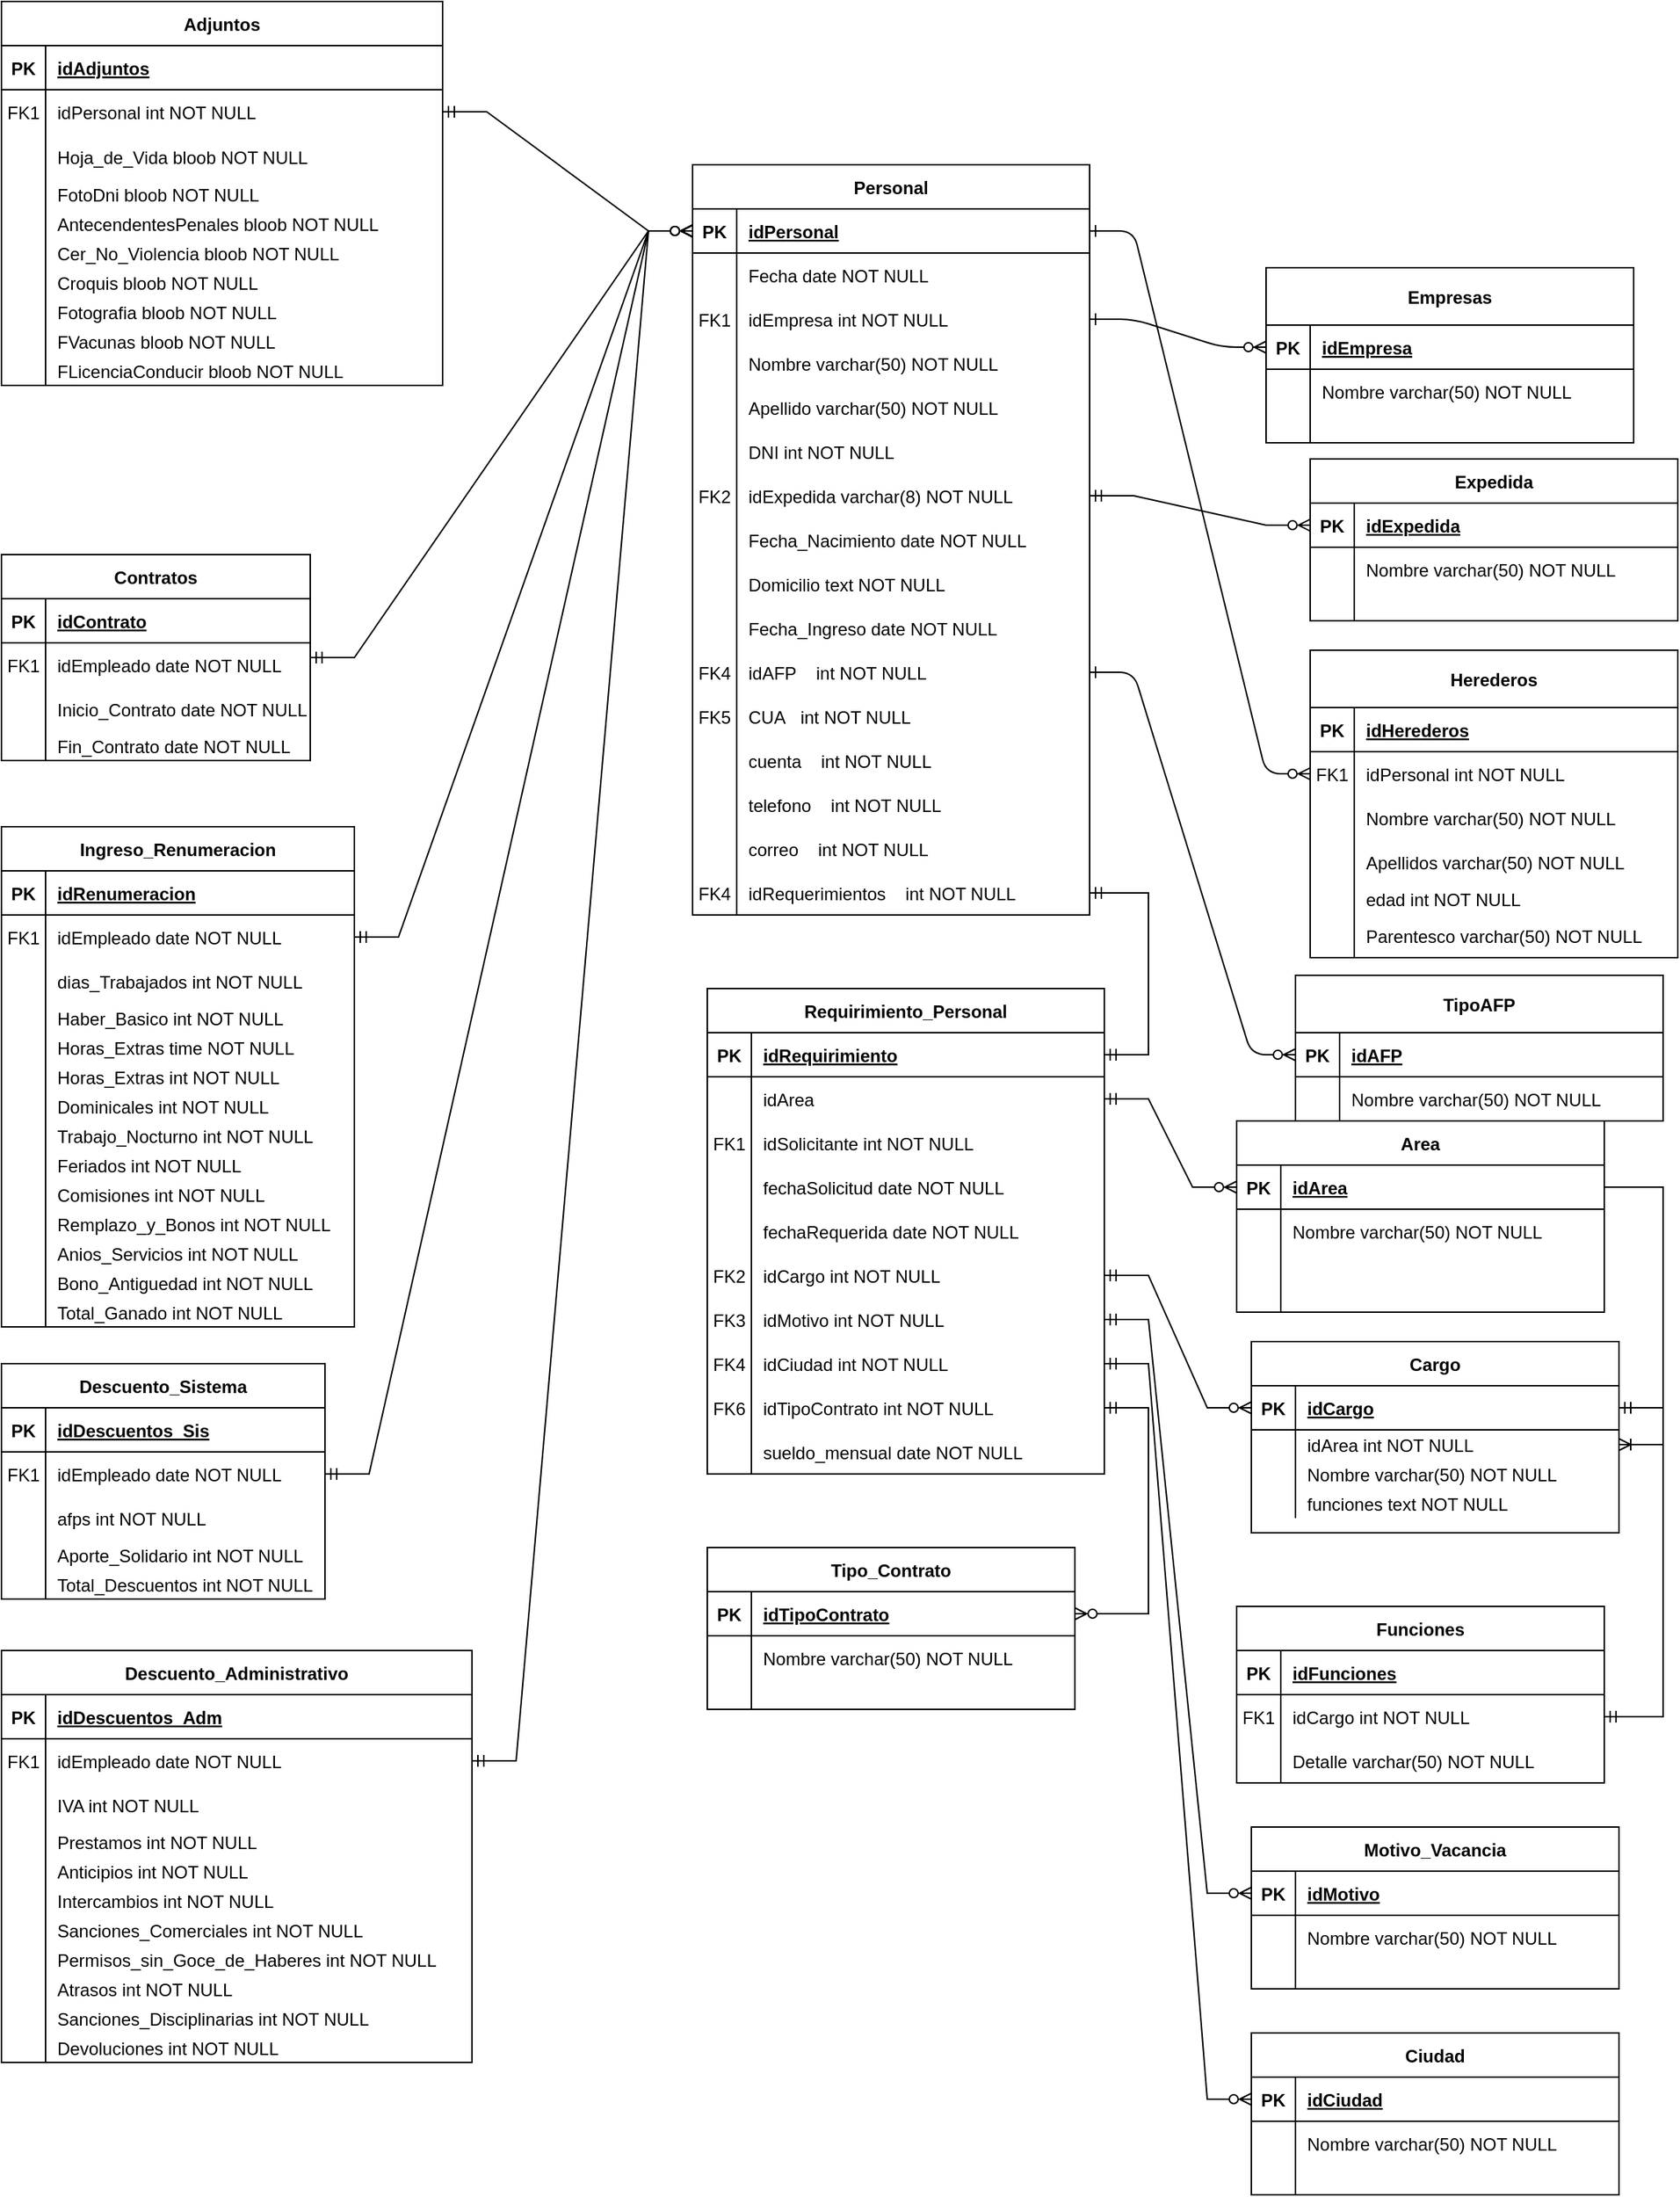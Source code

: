 <mxfile version="20.7.4" type="github">
  <diagram id="R2lEEEUBdFMjLlhIrx00" name="Page-1">
    <mxGraphModel dx="1804" dy="1716" grid="1" gridSize="10" guides="1" tooltips="1" connect="1" arrows="1" fold="1" page="1" pageScale="1" pageWidth="850" pageHeight="1100" math="0" shadow="0" extFonts="Permanent Marker^https://fonts.googleapis.com/css?family=Permanent+Marker">
      <root>
        <mxCell id="0" />
        <mxCell id="1" parent="0" />
        <mxCell id="C-vyLk0tnHw3VtMMgP7b-2" value="Empresas" style="shape=table;startSize=39;container=1;collapsible=1;childLayout=tableLayout;fixedRows=1;rowLines=0;fontStyle=1;align=center;resizeLast=1;" parent="1" vertex="1">
          <mxGeometry x="370" y="-290" width="250" height="119" as="geometry" />
        </mxCell>
        <mxCell id="C-vyLk0tnHw3VtMMgP7b-3" value="" style="shape=partialRectangle;collapsible=0;dropTarget=0;pointerEvents=0;fillColor=none;points=[[0,0.5],[1,0.5]];portConstraint=eastwest;top=0;left=0;right=0;bottom=1;" parent="C-vyLk0tnHw3VtMMgP7b-2" vertex="1">
          <mxGeometry y="39" width="250" height="30" as="geometry" />
        </mxCell>
        <mxCell id="C-vyLk0tnHw3VtMMgP7b-4" value="PK" style="shape=partialRectangle;overflow=hidden;connectable=0;fillColor=none;top=0;left=0;bottom=0;right=0;fontStyle=1;" parent="C-vyLk0tnHw3VtMMgP7b-3" vertex="1">
          <mxGeometry width="30" height="30" as="geometry">
            <mxRectangle width="30" height="30" as="alternateBounds" />
          </mxGeometry>
        </mxCell>
        <mxCell id="C-vyLk0tnHw3VtMMgP7b-5" value="idEmpresa" style="shape=partialRectangle;overflow=hidden;connectable=0;fillColor=none;top=0;left=0;bottom=0;right=0;align=left;spacingLeft=6;fontStyle=5;" parent="C-vyLk0tnHw3VtMMgP7b-3" vertex="1">
          <mxGeometry x="30" width="220" height="30" as="geometry">
            <mxRectangle width="220" height="30" as="alternateBounds" />
          </mxGeometry>
        </mxCell>
        <mxCell id="C-vyLk0tnHw3VtMMgP7b-6" value="" style="shape=partialRectangle;collapsible=0;dropTarget=0;pointerEvents=0;fillColor=none;points=[[0,0.5],[1,0.5]];portConstraint=eastwest;top=0;left=0;right=0;bottom=0;" parent="C-vyLk0tnHw3VtMMgP7b-2" vertex="1">
          <mxGeometry y="69" width="250" height="30" as="geometry" />
        </mxCell>
        <mxCell id="C-vyLk0tnHw3VtMMgP7b-7" value="" style="shape=partialRectangle;overflow=hidden;connectable=0;fillColor=none;top=0;left=0;bottom=0;right=0;" parent="C-vyLk0tnHw3VtMMgP7b-6" vertex="1">
          <mxGeometry width="30" height="30" as="geometry">
            <mxRectangle width="30" height="30" as="alternateBounds" />
          </mxGeometry>
        </mxCell>
        <mxCell id="C-vyLk0tnHw3VtMMgP7b-8" value="Nombre varchar(50) NOT NULL" style="shape=partialRectangle;overflow=hidden;connectable=0;fillColor=none;top=0;left=0;bottom=0;right=0;align=left;spacingLeft=6;" parent="C-vyLk0tnHw3VtMMgP7b-6" vertex="1">
          <mxGeometry x="30" width="220" height="30" as="geometry">
            <mxRectangle width="220" height="30" as="alternateBounds" />
          </mxGeometry>
        </mxCell>
        <mxCell id="C-vyLk0tnHw3VtMMgP7b-9" value="" style="shape=partialRectangle;collapsible=0;dropTarget=0;pointerEvents=0;fillColor=none;points=[[0,0.5],[1,0.5]];portConstraint=eastwest;top=0;left=0;right=0;bottom=0;" parent="C-vyLk0tnHw3VtMMgP7b-2" vertex="1">
          <mxGeometry y="99" width="250" height="20" as="geometry" />
        </mxCell>
        <mxCell id="C-vyLk0tnHw3VtMMgP7b-10" value="" style="shape=partialRectangle;overflow=hidden;connectable=0;fillColor=none;top=0;left=0;bottom=0;right=0;" parent="C-vyLk0tnHw3VtMMgP7b-9" vertex="1">
          <mxGeometry width="30" height="20" as="geometry">
            <mxRectangle width="30" height="20" as="alternateBounds" />
          </mxGeometry>
        </mxCell>
        <mxCell id="C-vyLk0tnHw3VtMMgP7b-11" value="" style="shape=partialRectangle;overflow=hidden;connectable=0;fillColor=none;top=0;left=0;bottom=0;right=0;align=left;spacingLeft=6;" parent="C-vyLk0tnHw3VtMMgP7b-9" vertex="1">
          <mxGeometry x="30" width="220" height="20" as="geometry">
            <mxRectangle width="220" height="20" as="alternateBounds" />
          </mxGeometry>
        </mxCell>
        <mxCell id="C-vyLk0tnHw3VtMMgP7b-23" value="Personal" style="shape=table;startSize=30;container=1;collapsible=1;childLayout=tableLayout;fixedRows=1;rowLines=0;fontStyle=1;align=center;resizeLast=1;" parent="1" vertex="1">
          <mxGeometry x="-20" y="-360" width="270" height="510" as="geometry">
            <mxRectangle x="120" y="120" width="180" height="30" as="alternateBounds" />
          </mxGeometry>
        </mxCell>
        <mxCell id="C-vyLk0tnHw3VtMMgP7b-24" value="" style="shape=partialRectangle;collapsible=0;dropTarget=0;pointerEvents=0;fillColor=none;points=[[0,0.5],[1,0.5]];portConstraint=eastwest;top=0;left=0;right=0;bottom=1;" parent="C-vyLk0tnHw3VtMMgP7b-23" vertex="1">
          <mxGeometry y="30" width="270" height="30" as="geometry" />
        </mxCell>
        <mxCell id="C-vyLk0tnHw3VtMMgP7b-25" value="PK" style="shape=partialRectangle;overflow=hidden;connectable=0;fillColor=none;top=0;left=0;bottom=0;right=0;fontStyle=1;" parent="C-vyLk0tnHw3VtMMgP7b-24" vertex="1">
          <mxGeometry width="30" height="30" as="geometry">
            <mxRectangle width="30" height="30" as="alternateBounds" />
          </mxGeometry>
        </mxCell>
        <mxCell id="C-vyLk0tnHw3VtMMgP7b-26" value="idPersonal" style="shape=partialRectangle;overflow=hidden;connectable=0;fillColor=none;top=0;left=0;bottom=0;right=0;align=left;spacingLeft=6;fontStyle=5;" parent="C-vyLk0tnHw3VtMMgP7b-24" vertex="1">
          <mxGeometry x="30" width="240" height="30" as="geometry">
            <mxRectangle width="240" height="30" as="alternateBounds" />
          </mxGeometry>
        </mxCell>
        <mxCell id="C-vyLk0tnHw3VtMMgP7b-27" value="" style="shape=partialRectangle;collapsible=0;dropTarget=0;pointerEvents=0;fillColor=none;points=[[0,0.5],[1,0.5]];portConstraint=eastwest;top=0;left=0;right=0;bottom=0;" parent="C-vyLk0tnHw3VtMMgP7b-23" vertex="1">
          <mxGeometry y="60" width="270" height="30" as="geometry" />
        </mxCell>
        <mxCell id="C-vyLk0tnHw3VtMMgP7b-28" value="" style="shape=partialRectangle;overflow=hidden;connectable=0;fillColor=none;top=0;left=0;bottom=0;right=0;" parent="C-vyLk0tnHw3VtMMgP7b-27" vertex="1">
          <mxGeometry width="30" height="30" as="geometry">
            <mxRectangle width="30" height="30" as="alternateBounds" />
          </mxGeometry>
        </mxCell>
        <mxCell id="C-vyLk0tnHw3VtMMgP7b-29" value="Fecha date NOT NULL" style="shape=partialRectangle;overflow=hidden;connectable=0;fillColor=none;top=0;left=0;bottom=0;right=0;align=left;spacingLeft=6;" parent="C-vyLk0tnHw3VtMMgP7b-27" vertex="1">
          <mxGeometry x="30" width="240" height="30" as="geometry">
            <mxRectangle width="240" height="30" as="alternateBounds" />
          </mxGeometry>
        </mxCell>
        <mxCell id="S4qC9e43hcMJgDaPLiCb-154" value="" style="shape=partialRectangle;collapsible=0;dropTarget=0;pointerEvents=0;fillColor=none;points=[[0,0.5],[1,0.5]];portConstraint=eastwest;top=0;left=0;right=0;bottom=0;" parent="C-vyLk0tnHw3VtMMgP7b-23" vertex="1">
          <mxGeometry y="90" width="270" height="30" as="geometry" />
        </mxCell>
        <mxCell id="S4qC9e43hcMJgDaPLiCb-155" value="FK1" style="shape=partialRectangle;overflow=hidden;connectable=0;fillColor=none;top=0;left=0;bottom=0;right=0;" parent="S4qC9e43hcMJgDaPLiCb-154" vertex="1">
          <mxGeometry width="30" height="30" as="geometry">
            <mxRectangle width="30" height="30" as="alternateBounds" />
          </mxGeometry>
        </mxCell>
        <mxCell id="S4qC9e43hcMJgDaPLiCb-156" value="idEmpresa int NOT NULL" style="shape=partialRectangle;overflow=hidden;connectable=0;fillColor=none;top=0;left=0;bottom=0;right=0;align=left;spacingLeft=6;" parent="S4qC9e43hcMJgDaPLiCb-154" vertex="1">
          <mxGeometry x="30" width="240" height="30" as="geometry">
            <mxRectangle width="240" height="30" as="alternateBounds" />
          </mxGeometry>
        </mxCell>
        <mxCell id="S4qC9e43hcMJgDaPLiCb-39" value="" style="shape=partialRectangle;collapsible=0;dropTarget=0;pointerEvents=0;fillColor=none;points=[[0,0.5],[1,0.5]];portConstraint=eastwest;top=0;left=0;right=0;bottom=0;" parent="C-vyLk0tnHw3VtMMgP7b-23" vertex="1">
          <mxGeometry y="120" width="270" height="30" as="geometry" />
        </mxCell>
        <mxCell id="S4qC9e43hcMJgDaPLiCb-40" value="" style="shape=partialRectangle;overflow=hidden;connectable=0;fillColor=none;top=0;left=0;bottom=0;right=0;" parent="S4qC9e43hcMJgDaPLiCb-39" vertex="1">
          <mxGeometry width="30" height="30" as="geometry">
            <mxRectangle width="30" height="30" as="alternateBounds" />
          </mxGeometry>
        </mxCell>
        <mxCell id="S4qC9e43hcMJgDaPLiCb-41" value="Nombre varchar(50) NOT NULL" style="shape=partialRectangle;overflow=hidden;connectable=0;fillColor=none;top=0;left=0;bottom=0;right=0;align=left;spacingLeft=6;" parent="S4qC9e43hcMJgDaPLiCb-39" vertex="1">
          <mxGeometry x="30" width="240" height="30" as="geometry">
            <mxRectangle width="240" height="30" as="alternateBounds" />
          </mxGeometry>
        </mxCell>
        <mxCell id="S4qC9e43hcMJgDaPLiCb-42" value="" style="shape=partialRectangle;collapsible=0;dropTarget=0;pointerEvents=0;fillColor=none;points=[[0,0.5],[1,0.5]];portConstraint=eastwest;top=0;left=0;right=0;bottom=0;" parent="C-vyLk0tnHw3VtMMgP7b-23" vertex="1">
          <mxGeometry y="150" width="270" height="30" as="geometry" />
        </mxCell>
        <mxCell id="S4qC9e43hcMJgDaPLiCb-43" value="" style="shape=partialRectangle;overflow=hidden;connectable=0;fillColor=none;top=0;left=0;bottom=0;right=0;" parent="S4qC9e43hcMJgDaPLiCb-42" vertex="1">
          <mxGeometry width="30" height="30" as="geometry">
            <mxRectangle width="30" height="30" as="alternateBounds" />
          </mxGeometry>
        </mxCell>
        <mxCell id="S4qC9e43hcMJgDaPLiCb-44" value="Apellido varchar(50) NOT NULL" style="shape=partialRectangle;overflow=hidden;connectable=0;fillColor=none;top=0;left=0;bottom=0;right=0;align=left;spacingLeft=6;" parent="S4qC9e43hcMJgDaPLiCb-42" vertex="1">
          <mxGeometry x="30" width="240" height="30" as="geometry">
            <mxRectangle width="240" height="30" as="alternateBounds" />
          </mxGeometry>
        </mxCell>
        <mxCell id="S4qC9e43hcMJgDaPLiCb-151" value="" style="shape=partialRectangle;collapsible=0;dropTarget=0;pointerEvents=0;fillColor=none;points=[[0,0.5],[1,0.5]];portConstraint=eastwest;top=0;left=0;right=0;bottom=0;" parent="C-vyLk0tnHw3VtMMgP7b-23" vertex="1">
          <mxGeometry y="180" width="270" height="30" as="geometry" />
        </mxCell>
        <mxCell id="S4qC9e43hcMJgDaPLiCb-152" value="" style="shape=partialRectangle;overflow=hidden;connectable=0;fillColor=none;top=0;left=0;bottom=0;right=0;" parent="S4qC9e43hcMJgDaPLiCb-151" vertex="1">
          <mxGeometry width="30" height="30" as="geometry">
            <mxRectangle width="30" height="30" as="alternateBounds" />
          </mxGeometry>
        </mxCell>
        <mxCell id="S4qC9e43hcMJgDaPLiCb-153" value="DNI int NOT NULL" style="shape=partialRectangle;overflow=hidden;connectable=0;fillColor=none;top=0;left=0;bottom=0;right=0;align=left;spacingLeft=6;" parent="S4qC9e43hcMJgDaPLiCb-151" vertex="1">
          <mxGeometry x="30" width="240" height="30" as="geometry">
            <mxRectangle width="240" height="30" as="alternateBounds" />
          </mxGeometry>
        </mxCell>
        <mxCell id="S4qC9e43hcMJgDaPLiCb-48" value="" style="shape=partialRectangle;collapsible=0;dropTarget=0;pointerEvents=0;fillColor=none;points=[[0,0.5],[1,0.5]];portConstraint=eastwest;top=0;left=0;right=0;bottom=0;" parent="C-vyLk0tnHw3VtMMgP7b-23" vertex="1">
          <mxGeometry y="210" width="270" height="30" as="geometry" />
        </mxCell>
        <mxCell id="S4qC9e43hcMJgDaPLiCb-49" value="FK2" style="shape=partialRectangle;overflow=hidden;connectable=0;fillColor=none;top=0;left=0;bottom=0;right=0;" parent="S4qC9e43hcMJgDaPLiCb-48" vertex="1">
          <mxGeometry width="30" height="30" as="geometry">
            <mxRectangle width="30" height="30" as="alternateBounds" />
          </mxGeometry>
        </mxCell>
        <mxCell id="S4qC9e43hcMJgDaPLiCb-50" value="idExpedida varchar(8) NOT NULL" style="shape=partialRectangle;overflow=hidden;connectable=0;fillColor=none;top=0;left=0;bottom=0;right=0;align=left;spacingLeft=6;" parent="S4qC9e43hcMJgDaPLiCb-48" vertex="1">
          <mxGeometry x="30" width="240" height="30" as="geometry">
            <mxRectangle width="240" height="30" as="alternateBounds" />
          </mxGeometry>
        </mxCell>
        <mxCell id="S4qC9e43hcMJgDaPLiCb-169" value="" style="shape=partialRectangle;collapsible=0;dropTarget=0;pointerEvents=0;fillColor=none;points=[[0,0.5],[1,0.5]];portConstraint=eastwest;top=0;left=0;right=0;bottom=0;" parent="C-vyLk0tnHw3VtMMgP7b-23" vertex="1">
          <mxGeometry y="240" width="270" height="30" as="geometry" />
        </mxCell>
        <mxCell id="S4qC9e43hcMJgDaPLiCb-170" value="" style="shape=partialRectangle;overflow=hidden;connectable=0;fillColor=none;top=0;left=0;bottom=0;right=0;" parent="S4qC9e43hcMJgDaPLiCb-169" vertex="1">
          <mxGeometry width="30" height="30" as="geometry">
            <mxRectangle width="30" height="30" as="alternateBounds" />
          </mxGeometry>
        </mxCell>
        <mxCell id="S4qC9e43hcMJgDaPLiCb-171" value="Fecha_Nacimiento date NOT NULL" style="shape=partialRectangle;overflow=hidden;connectable=0;fillColor=none;top=0;left=0;bottom=0;right=0;align=left;spacingLeft=6;" parent="S4qC9e43hcMJgDaPLiCb-169" vertex="1">
          <mxGeometry x="30" width="240" height="30" as="geometry">
            <mxRectangle width="240" height="30" as="alternateBounds" />
          </mxGeometry>
        </mxCell>
        <mxCell id="ZnGT78s55Ef4r5vj-MgT-222" value="" style="shape=partialRectangle;collapsible=0;dropTarget=0;pointerEvents=0;fillColor=none;points=[[0,0.5],[1,0.5]];portConstraint=eastwest;top=0;left=0;right=0;bottom=0;" parent="C-vyLk0tnHw3VtMMgP7b-23" vertex="1">
          <mxGeometry y="270" width="270" height="30" as="geometry" />
        </mxCell>
        <mxCell id="ZnGT78s55Ef4r5vj-MgT-223" value="" style="shape=partialRectangle;overflow=hidden;connectable=0;fillColor=none;top=0;left=0;bottom=0;right=0;" parent="ZnGT78s55Ef4r5vj-MgT-222" vertex="1">
          <mxGeometry width="30" height="30" as="geometry">
            <mxRectangle width="30" height="30" as="alternateBounds" />
          </mxGeometry>
        </mxCell>
        <mxCell id="ZnGT78s55Ef4r5vj-MgT-224" value="Domicilio text NOT NULL" style="shape=partialRectangle;overflow=hidden;connectable=0;fillColor=none;top=0;left=0;bottom=0;right=0;align=left;spacingLeft=6;" parent="ZnGT78s55Ef4r5vj-MgT-222" vertex="1">
          <mxGeometry x="30" width="240" height="30" as="geometry">
            <mxRectangle width="240" height="30" as="alternateBounds" />
          </mxGeometry>
        </mxCell>
        <mxCell id="6dM9uzP9J9T0zF6s8Y1u-1" value="" style="shape=partialRectangle;collapsible=0;dropTarget=0;pointerEvents=0;fillColor=none;points=[[0,0.5],[1,0.5]];portConstraint=eastwest;top=0;left=0;right=0;bottom=0;" parent="C-vyLk0tnHw3VtMMgP7b-23" vertex="1">
          <mxGeometry y="300" width="270" height="30" as="geometry" />
        </mxCell>
        <mxCell id="6dM9uzP9J9T0zF6s8Y1u-2" value="" style="shape=partialRectangle;overflow=hidden;connectable=0;fillColor=none;top=0;left=0;bottom=0;right=0;" parent="6dM9uzP9J9T0zF6s8Y1u-1" vertex="1">
          <mxGeometry width="30" height="30" as="geometry">
            <mxRectangle width="30" height="30" as="alternateBounds" />
          </mxGeometry>
        </mxCell>
        <mxCell id="6dM9uzP9J9T0zF6s8Y1u-3" value="Fecha_Ingreso date NOT NULL" style="shape=partialRectangle;overflow=hidden;connectable=0;fillColor=none;top=0;left=0;bottom=0;right=0;align=left;spacingLeft=6;" parent="6dM9uzP9J9T0zF6s8Y1u-1" vertex="1">
          <mxGeometry x="30" width="240" height="30" as="geometry">
            <mxRectangle width="240" height="30" as="alternateBounds" />
          </mxGeometry>
        </mxCell>
        <mxCell id="ZnGT78s55Ef4r5vj-MgT-225" value="" style="shape=partialRectangle;collapsible=0;dropTarget=0;pointerEvents=0;fillColor=none;points=[[0,0.5],[1,0.5]];portConstraint=eastwest;top=0;left=0;right=0;bottom=0;" parent="C-vyLk0tnHw3VtMMgP7b-23" vertex="1">
          <mxGeometry y="330" width="270" height="30" as="geometry" />
        </mxCell>
        <mxCell id="ZnGT78s55Ef4r5vj-MgT-226" value="FK4" style="shape=partialRectangle;overflow=hidden;connectable=0;fillColor=none;top=0;left=0;bottom=0;right=0;" parent="ZnGT78s55Ef4r5vj-MgT-225" vertex="1">
          <mxGeometry width="30" height="30" as="geometry">
            <mxRectangle width="30" height="30" as="alternateBounds" />
          </mxGeometry>
        </mxCell>
        <mxCell id="ZnGT78s55Ef4r5vj-MgT-227" value="idAFP    int NOT NULL" style="shape=partialRectangle;overflow=hidden;connectable=0;fillColor=none;top=0;left=0;bottom=0;right=0;align=left;spacingLeft=6;" parent="ZnGT78s55Ef4r5vj-MgT-225" vertex="1">
          <mxGeometry x="30" width="240" height="30" as="geometry">
            <mxRectangle width="240" height="30" as="alternateBounds" />
          </mxGeometry>
        </mxCell>
        <mxCell id="ZnGT78s55Ef4r5vj-MgT-249" value="" style="shape=partialRectangle;collapsible=0;dropTarget=0;pointerEvents=0;fillColor=none;points=[[0,0.5],[1,0.5]];portConstraint=eastwest;top=0;left=0;right=0;bottom=0;" parent="C-vyLk0tnHw3VtMMgP7b-23" vertex="1">
          <mxGeometry y="360" width="270" height="30" as="geometry" />
        </mxCell>
        <mxCell id="ZnGT78s55Ef4r5vj-MgT-250" value="FK5" style="shape=partialRectangle;overflow=hidden;connectable=0;fillColor=none;top=0;left=0;bottom=0;right=0;" parent="ZnGT78s55Ef4r5vj-MgT-249" vertex="1">
          <mxGeometry width="30" height="30" as="geometry">
            <mxRectangle width="30" height="30" as="alternateBounds" />
          </mxGeometry>
        </mxCell>
        <mxCell id="ZnGT78s55Ef4r5vj-MgT-251" value="CUA   int NOT NULL" style="shape=partialRectangle;overflow=hidden;connectable=0;fillColor=none;top=0;left=0;bottom=0;right=0;align=left;spacingLeft=6;" parent="ZnGT78s55Ef4r5vj-MgT-249" vertex="1">
          <mxGeometry x="30" width="240" height="30" as="geometry">
            <mxRectangle width="240" height="30" as="alternateBounds" />
          </mxGeometry>
        </mxCell>
        <mxCell id="0W7R5EEgGG0syrCBKmZx-23" value="" style="shape=partialRectangle;collapsible=0;dropTarget=0;pointerEvents=0;fillColor=none;points=[[0,0.5],[1,0.5]];portConstraint=eastwest;top=0;left=0;right=0;bottom=0;" vertex="1" parent="C-vyLk0tnHw3VtMMgP7b-23">
          <mxGeometry y="390" width="270" height="30" as="geometry" />
        </mxCell>
        <mxCell id="0W7R5EEgGG0syrCBKmZx-24" value="" style="shape=partialRectangle;overflow=hidden;connectable=0;fillColor=none;top=0;left=0;bottom=0;right=0;" vertex="1" parent="0W7R5EEgGG0syrCBKmZx-23">
          <mxGeometry width="30" height="30" as="geometry">
            <mxRectangle width="30" height="30" as="alternateBounds" />
          </mxGeometry>
        </mxCell>
        <mxCell id="0W7R5EEgGG0syrCBKmZx-25" value="cuenta    int NOT NULL" style="shape=partialRectangle;overflow=hidden;connectable=0;fillColor=none;top=0;left=0;bottom=0;right=0;align=left;spacingLeft=6;" vertex="1" parent="0W7R5EEgGG0syrCBKmZx-23">
          <mxGeometry x="30" width="240" height="30" as="geometry">
            <mxRectangle width="240" height="30" as="alternateBounds" />
          </mxGeometry>
        </mxCell>
        <mxCell id="0W7R5EEgGG0syrCBKmZx-26" value="" style="shape=partialRectangle;collapsible=0;dropTarget=0;pointerEvents=0;fillColor=none;points=[[0,0.5],[1,0.5]];portConstraint=eastwest;top=0;left=0;right=0;bottom=0;" vertex="1" parent="C-vyLk0tnHw3VtMMgP7b-23">
          <mxGeometry y="420" width="270" height="30" as="geometry" />
        </mxCell>
        <mxCell id="0W7R5EEgGG0syrCBKmZx-27" value="" style="shape=partialRectangle;overflow=hidden;connectable=0;fillColor=none;top=0;left=0;bottom=0;right=0;" vertex="1" parent="0W7R5EEgGG0syrCBKmZx-26">
          <mxGeometry width="30" height="30" as="geometry">
            <mxRectangle width="30" height="30" as="alternateBounds" />
          </mxGeometry>
        </mxCell>
        <mxCell id="0W7R5EEgGG0syrCBKmZx-28" value="telefono    int NOT NULL" style="shape=partialRectangle;overflow=hidden;connectable=0;fillColor=none;top=0;left=0;bottom=0;right=0;align=left;spacingLeft=6;" vertex="1" parent="0W7R5EEgGG0syrCBKmZx-26">
          <mxGeometry x="30" width="240" height="30" as="geometry">
            <mxRectangle width="240" height="30" as="alternateBounds" />
          </mxGeometry>
        </mxCell>
        <mxCell id="0W7R5EEgGG0syrCBKmZx-29" value="" style="shape=partialRectangle;collapsible=0;dropTarget=0;pointerEvents=0;fillColor=none;points=[[0,0.5],[1,0.5]];portConstraint=eastwest;top=0;left=0;right=0;bottom=0;" vertex="1" parent="C-vyLk0tnHw3VtMMgP7b-23">
          <mxGeometry y="450" width="270" height="30" as="geometry" />
        </mxCell>
        <mxCell id="0W7R5EEgGG0syrCBKmZx-30" value="" style="shape=partialRectangle;overflow=hidden;connectable=0;fillColor=none;top=0;left=0;bottom=0;right=0;" vertex="1" parent="0W7R5EEgGG0syrCBKmZx-29">
          <mxGeometry width="30" height="30" as="geometry">
            <mxRectangle width="30" height="30" as="alternateBounds" />
          </mxGeometry>
        </mxCell>
        <mxCell id="0W7R5EEgGG0syrCBKmZx-31" value="correo    int NOT NULL" style="shape=partialRectangle;overflow=hidden;connectable=0;fillColor=none;top=0;left=0;bottom=0;right=0;align=left;spacingLeft=6;" vertex="1" parent="0W7R5EEgGG0syrCBKmZx-29">
          <mxGeometry x="30" width="240" height="30" as="geometry">
            <mxRectangle width="240" height="30" as="alternateBounds" />
          </mxGeometry>
        </mxCell>
        <mxCell id="0W7R5EEgGG0syrCBKmZx-32" value="" style="shape=partialRectangle;collapsible=0;dropTarget=0;pointerEvents=0;fillColor=none;points=[[0,0.5],[1,0.5]];portConstraint=eastwest;top=0;left=0;right=0;bottom=0;" vertex="1" parent="C-vyLk0tnHw3VtMMgP7b-23">
          <mxGeometry y="480" width="270" height="30" as="geometry" />
        </mxCell>
        <mxCell id="0W7R5EEgGG0syrCBKmZx-33" value="FK4" style="shape=partialRectangle;overflow=hidden;connectable=0;fillColor=none;top=0;left=0;bottom=0;right=0;" vertex="1" parent="0W7R5EEgGG0syrCBKmZx-32">
          <mxGeometry width="30" height="30" as="geometry">
            <mxRectangle width="30" height="30" as="alternateBounds" />
          </mxGeometry>
        </mxCell>
        <mxCell id="0W7R5EEgGG0syrCBKmZx-34" value="idRequerimientos    int NOT NULL" style="shape=partialRectangle;overflow=hidden;connectable=0;fillColor=none;top=0;left=0;bottom=0;right=0;align=left;spacingLeft=6;" vertex="1" parent="0W7R5EEgGG0syrCBKmZx-32">
          <mxGeometry x="30" width="240" height="30" as="geometry">
            <mxRectangle width="240" height="30" as="alternateBounds" />
          </mxGeometry>
        </mxCell>
        <mxCell id="C-vyLk0tnHw3VtMMgP7b-1" value="" style="edgeStyle=entityRelationEdgeStyle;endArrow=ERzeroToMany;startArrow=ERone;endFill=1;startFill=0;exitX=1;exitY=0.5;exitDx=0;exitDy=0;entryX=0;entryY=0.5;entryDx=0;entryDy=0;" parent="1" source="S4qC9e43hcMJgDaPLiCb-154" target="C-vyLk0tnHw3VtMMgP7b-3" edge="1">
          <mxGeometry width="100" height="100" relative="1" as="geometry">
            <mxPoint x="280" y="130" as="sourcePoint" />
            <mxPoint x="390" y="150" as="targetPoint" />
          </mxGeometry>
        </mxCell>
        <mxCell id="S4qC9e43hcMJgDaPLiCb-180" value="Ciudad" style="shape=table;startSize=30;container=1;collapsible=1;childLayout=tableLayout;fixedRows=1;rowLines=0;fontStyle=1;align=center;resizeLast=1;" parent="1" vertex="1">
          <mxGeometry x="360" y="910" width="250" height="110" as="geometry" />
        </mxCell>
        <mxCell id="S4qC9e43hcMJgDaPLiCb-181" value="" style="shape=partialRectangle;collapsible=0;dropTarget=0;pointerEvents=0;fillColor=none;points=[[0,0.5],[1,0.5]];portConstraint=eastwest;top=0;left=0;right=0;bottom=1;" parent="S4qC9e43hcMJgDaPLiCb-180" vertex="1">
          <mxGeometry y="30" width="250" height="30" as="geometry" />
        </mxCell>
        <mxCell id="S4qC9e43hcMJgDaPLiCb-182" value="PK" style="shape=partialRectangle;overflow=hidden;connectable=0;fillColor=none;top=0;left=0;bottom=0;right=0;fontStyle=1;" parent="S4qC9e43hcMJgDaPLiCb-181" vertex="1">
          <mxGeometry width="30" height="30" as="geometry">
            <mxRectangle width="30" height="30" as="alternateBounds" />
          </mxGeometry>
        </mxCell>
        <mxCell id="S4qC9e43hcMJgDaPLiCb-183" value="idCiudad" style="shape=partialRectangle;overflow=hidden;connectable=0;fillColor=none;top=0;left=0;bottom=0;right=0;align=left;spacingLeft=6;fontStyle=5;" parent="S4qC9e43hcMJgDaPLiCb-181" vertex="1">
          <mxGeometry x="30" width="220" height="30" as="geometry">
            <mxRectangle width="220" height="30" as="alternateBounds" />
          </mxGeometry>
        </mxCell>
        <mxCell id="S4qC9e43hcMJgDaPLiCb-184" value="" style="shape=partialRectangle;collapsible=0;dropTarget=0;pointerEvents=0;fillColor=none;points=[[0,0.5],[1,0.5]];portConstraint=eastwest;top=0;left=0;right=0;bottom=0;" parent="S4qC9e43hcMJgDaPLiCb-180" vertex="1">
          <mxGeometry y="60" width="250" height="30" as="geometry" />
        </mxCell>
        <mxCell id="S4qC9e43hcMJgDaPLiCb-185" value="" style="shape=partialRectangle;overflow=hidden;connectable=0;fillColor=none;top=0;left=0;bottom=0;right=0;" parent="S4qC9e43hcMJgDaPLiCb-184" vertex="1">
          <mxGeometry width="30" height="30" as="geometry">
            <mxRectangle width="30" height="30" as="alternateBounds" />
          </mxGeometry>
        </mxCell>
        <mxCell id="S4qC9e43hcMJgDaPLiCb-186" value="Nombre varchar(50) NOT NULL" style="shape=partialRectangle;overflow=hidden;connectable=0;fillColor=none;top=0;left=0;bottom=0;right=0;align=left;spacingLeft=6;" parent="S4qC9e43hcMJgDaPLiCb-184" vertex="1">
          <mxGeometry x="30" width="220" height="30" as="geometry">
            <mxRectangle width="220" height="30" as="alternateBounds" />
          </mxGeometry>
        </mxCell>
        <mxCell id="S4qC9e43hcMJgDaPLiCb-187" value="" style="shape=partialRectangle;collapsible=0;dropTarget=0;pointerEvents=0;fillColor=none;points=[[0,0.5],[1,0.5]];portConstraint=eastwest;top=0;left=0;right=0;bottom=0;" parent="S4qC9e43hcMJgDaPLiCb-180" vertex="1">
          <mxGeometry y="90" width="250" height="20" as="geometry" />
        </mxCell>
        <mxCell id="S4qC9e43hcMJgDaPLiCb-188" value="" style="shape=partialRectangle;overflow=hidden;connectable=0;fillColor=none;top=0;left=0;bottom=0;right=0;" parent="S4qC9e43hcMJgDaPLiCb-187" vertex="1">
          <mxGeometry width="30" height="20" as="geometry">
            <mxRectangle width="30" height="20" as="alternateBounds" />
          </mxGeometry>
        </mxCell>
        <mxCell id="S4qC9e43hcMJgDaPLiCb-189" value="" style="shape=partialRectangle;overflow=hidden;connectable=0;fillColor=none;top=0;left=0;bottom=0;right=0;align=left;spacingLeft=6;" parent="S4qC9e43hcMJgDaPLiCb-187" vertex="1">
          <mxGeometry x="30" width="220" height="20" as="geometry">
            <mxRectangle width="220" height="20" as="alternateBounds" />
          </mxGeometry>
        </mxCell>
        <mxCell id="S4qC9e43hcMJgDaPLiCb-190" value="Area" style="shape=table;startSize=30;container=1;collapsible=1;childLayout=tableLayout;fixedRows=1;rowLines=0;fontStyle=1;align=center;resizeLast=1;" parent="1" vertex="1">
          <mxGeometry x="350" y="290" width="250" height="130" as="geometry" />
        </mxCell>
        <mxCell id="S4qC9e43hcMJgDaPLiCb-191" value="" style="shape=partialRectangle;collapsible=0;dropTarget=0;pointerEvents=0;fillColor=none;points=[[0,0.5],[1,0.5]];portConstraint=eastwest;top=0;left=0;right=0;bottom=1;" parent="S4qC9e43hcMJgDaPLiCb-190" vertex="1">
          <mxGeometry y="30" width="250" height="30" as="geometry" />
        </mxCell>
        <mxCell id="S4qC9e43hcMJgDaPLiCb-192" value="PK" style="shape=partialRectangle;overflow=hidden;connectable=0;fillColor=none;top=0;left=0;bottom=0;right=0;fontStyle=1;" parent="S4qC9e43hcMJgDaPLiCb-191" vertex="1">
          <mxGeometry width="30" height="30" as="geometry">
            <mxRectangle width="30" height="30" as="alternateBounds" />
          </mxGeometry>
        </mxCell>
        <mxCell id="S4qC9e43hcMJgDaPLiCb-193" value="idArea" style="shape=partialRectangle;overflow=hidden;connectable=0;fillColor=none;top=0;left=0;bottom=0;right=0;align=left;spacingLeft=6;fontStyle=5;" parent="S4qC9e43hcMJgDaPLiCb-191" vertex="1">
          <mxGeometry x="30" width="220" height="30" as="geometry">
            <mxRectangle width="220" height="30" as="alternateBounds" />
          </mxGeometry>
        </mxCell>
        <mxCell id="S4qC9e43hcMJgDaPLiCb-194" value="" style="shape=partialRectangle;collapsible=0;dropTarget=0;pointerEvents=0;fillColor=none;points=[[0,0.5],[1,0.5]];portConstraint=eastwest;top=0;left=0;right=0;bottom=0;" parent="S4qC9e43hcMJgDaPLiCb-190" vertex="1">
          <mxGeometry y="60" width="250" height="30" as="geometry" />
        </mxCell>
        <mxCell id="S4qC9e43hcMJgDaPLiCb-195" value="" style="shape=partialRectangle;overflow=hidden;connectable=0;fillColor=none;top=0;left=0;bottom=0;right=0;" parent="S4qC9e43hcMJgDaPLiCb-194" vertex="1">
          <mxGeometry width="30" height="30" as="geometry">
            <mxRectangle width="30" height="30" as="alternateBounds" />
          </mxGeometry>
        </mxCell>
        <mxCell id="S4qC9e43hcMJgDaPLiCb-196" value="Nombre varchar(50) NOT NULL" style="shape=partialRectangle;overflow=hidden;connectable=0;fillColor=none;top=0;left=0;bottom=0;right=0;align=left;spacingLeft=6;" parent="S4qC9e43hcMJgDaPLiCb-194" vertex="1">
          <mxGeometry x="30" width="220" height="30" as="geometry">
            <mxRectangle width="220" height="30" as="alternateBounds" />
          </mxGeometry>
        </mxCell>
        <mxCell id="S4qC9e43hcMJgDaPLiCb-237" value="" style="shape=partialRectangle;collapsible=0;dropTarget=0;pointerEvents=0;fillColor=none;points=[[0,0.5],[1,0.5]];portConstraint=eastwest;top=0;left=0;right=0;bottom=0;" parent="S4qC9e43hcMJgDaPLiCb-190" vertex="1">
          <mxGeometry y="90" width="250" height="20" as="geometry" />
        </mxCell>
        <mxCell id="S4qC9e43hcMJgDaPLiCb-238" value="" style="shape=partialRectangle;overflow=hidden;connectable=0;fillColor=none;top=0;left=0;bottom=0;right=0;" parent="S4qC9e43hcMJgDaPLiCb-237" vertex="1">
          <mxGeometry width="30" height="20" as="geometry">
            <mxRectangle width="30" height="20" as="alternateBounds" />
          </mxGeometry>
        </mxCell>
        <mxCell id="S4qC9e43hcMJgDaPLiCb-239" value="" style="shape=partialRectangle;overflow=hidden;connectable=0;fillColor=none;top=0;left=0;bottom=0;right=0;align=left;spacingLeft=6;" parent="S4qC9e43hcMJgDaPLiCb-237" vertex="1">
          <mxGeometry x="30" width="220" height="20" as="geometry">
            <mxRectangle width="220" height="20" as="alternateBounds" />
          </mxGeometry>
        </mxCell>
        <mxCell id="S4qC9e43hcMJgDaPLiCb-197" value="" style="shape=partialRectangle;collapsible=0;dropTarget=0;pointerEvents=0;fillColor=none;points=[[0,0.5],[1,0.5]];portConstraint=eastwest;top=0;left=0;right=0;bottom=0;" parent="S4qC9e43hcMJgDaPLiCb-190" vertex="1">
          <mxGeometry y="110" width="250" height="20" as="geometry" />
        </mxCell>
        <mxCell id="S4qC9e43hcMJgDaPLiCb-198" value="" style="shape=partialRectangle;overflow=hidden;connectable=0;fillColor=none;top=0;left=0;bottom=0;right=0;" parent="S4qC9e43hcMJgDaPLiCb-197" vertex="1">
          <mxGeometry width="30" height="20" as="geometry">
            <mxRectangle width="30" height="20" as="alternateBounds" />
          </mxGeometry>
        </mxCell>
        <mxCell id="S4qC9e43hcMJgDaPLiCb-199" value="" style="shape=partialRectangle;overflow=hidden;connectable=0;fillColor=none;top=0;left=0;bottom=0;right=0;align=left;spacingLeft=6;" parent="S4qC9e43hcMJgDaPLiCb-197" vertex="1">
          <mxGeometry x="30" width="220" height="20" as="geometry">
            <mxRectangle width="220" height="20" as="alternateBounds" />
          </mxGeometry>
        </mxCell>
        <mxCell id="S4qC9e43hcMJgDaPLiCb-200" value="Expedida" style="shape=table;startSize=30;container=1;collapsible=1;childLayout=tableLayout;fixedRows=1;rowLines=0;fontStyle=1;align=center;resizeLast=1;" parent="1" vertex="1">
          <mxGeometry x="400" y="-160" width="250" height="110" as="geometry" />
        </mxCell>
        <mxCell id="S4qC9e43hcMJgDaPLiCb-201" value="" style="shape=partialRectangle;collapsible=0;dropTarget=0;pointerEvents=0;fillColor=none;points=[[0,0.5],[1,0.5]];portConstraint=eastwest;top=0;left=0;right=0;bottom=1;" parent="S4qC9e43hcMJgDaPLiCb-200" vertex="1">
          <mxGeometry y="30" width="250" height="30" as="geometry" />
        </mxCell>
        <mxCell id="S4qC9e43hcMJgDaPLiCb-202" value="PK" style="shape=partialRectangle;overflow=hidden;connectable=0;fillColor=none;top=0;left=0;bottom=0;right=0;fontStyle=1;" parent="S4qC9e43hcMJgDaPLiCb-201" vertex="1">
          <mxGeometry width="30" height="30" as="geometry">
            <mxRectangle width="30" height="30" as="alternateBounds" />
          </mxGeometry>
        </mxCell>
        <mxCell id="S4qC9e43hcMJgDaPLiCb-203" value="idExpedida" style="shape=partialRectangle;overflow=hidden;connectable=0;fillColor=none;top=0;left=0;bottom=0;right=0;align=left;spacingLeft=6;fontStyle=5;" parent="S4qC9e43hcMJgDaPLiCb-201" vertex="1">
          <mxGeometry x="30" width="220" height="30" as="geometry">
            <mxRectangle width="220" height="30" as="alternateBounds" />
          </mxGeometry>
        </mxCell>
        <mxCell id="S4qC9e43hcMJgDaPLiCb-204" value="" style="shape=partialRectangle;collapsible=0;dropTarget=0;pointerEvents=0;fillColor=none;points=[[0,0.5],[1,0.5]];portConstraint=eastwest;top=0;left=0;right=0;bottom=0;" parent="S4qC9e43hcMJgDaPLiCb-200" vertex="1">
          <mxGeometry y="60" width="250" height="30" as="geometry" />
        </mxCell>
        <mxCell id="S4qC9e43hcMJgDaPLiCb-205" value="" style="shape=partialRectangle;overflow=hidden;connectable=0;fillColor=none;top=0;left=0;bottom=0;right=0;" parent="S4qC9e43hcMJgDaPLiCb-204" vertex="1">
          <mxGeometry width="30" height="30" as="geometry">
            <mxRectangle width="30" height="30" as="alternateBounds" />
          </mxGeometry>
        </mxCell>
        <mxCell id="S4qC9e43hcMJgDaPLiCb-206" value="Nombre varchar(50) NOT NULL" style="shape=partialRectangle;overflow=hidden;connectable=0;fillColor=none;top=0;left=0;bottom=0;right=0;align=left;spacingLeft=6;" parent="S4qC9e43hcMJgDaPLiCb-204" vertex="1">
          <mxGeometry x="30" width="220" height="30" as="geometry">
            <mxRectangle width="220" height="30" as="alternateBounds" />
          </mxGeometry>
        </mxCell>
        <mxCell id="S4qC9e43hcMJgDaPLiCb-207" value="" style="shape=partialRectangle;collapsible=0;dropTarget=0;pointerEvents=0;fillColor=none;points=[[0,0.5],[1,0.5]];portConstraint=eastwest;top=0;left=0;right=0;bottom=0;" parent="S4qC9e43hcMJgDaPLiCb-200" vertex="1">
          <mxGeometry y="90" width="250" height="20" as="geometry" />
        </mxCell>
        <mxCell id="S4qC9e43hcMJgDaPLiCb-208" value="" style="shape=partialRectangle;overflow=hidden;connectable=0;fillColor=none;top=0;left=0;bottom=0;right=0;" parent="S4qC9e43hcMJgDaPLiCb-207" vertex="1">
          <mxGeometry width="30" height="20" as="geometry">
            <mxRectangle width="30" height="20" as="alternateBounds" />
          </mxGeometry>
        </mxCell>
        <mxCell id="S4qC9e43hcMJgDaPLiCb-209" value="" style="shape=partialRectangle;overflow=hidden;connectable=0;fillColor=none;top=0;left=0;bottom=0;right=0;align=left;spacingLeft=6;" parent="S4qC9e43hcMJgDaPLiCb-207" vertex="1">
          <mxGeometry x="30" width="220" height="20" as="geometry">
            <mxRectangle width="220" height="20" as="alternateBounds" />
          </mxGeometry>
        </mxCell>
        <mxCell id="S4qC9e43hcMJgDaPLiCb-210" value="Cargo" style="shape=table;startSize=30;container=1;collapsible=1;childLayout=tableLayout;fixedRows=1;rowLines=0;fontStyle=1;align=center;resizeLast=1;" parent="1" vertex="1">
          <mxGeometry x="360" y="440" width="250" height="130" as="geometry" />
        </mxCell>
        <mxCell id="S4qC9e43hcMJgDaPLiCb-211" value="" style="shape=partialRectangle;collapsible=0;dropTarget=0;pointerEvents=0;fillColor=none;points=[[0,0.5],[1,0.5]];portConstraint=eastwest;top=0;left=0;right=0;bottom=1;" parent="S4qC9e43hcMJgDaPLiCb-210" vertex="1">
          <mxGeometry y="30" width="250" height="30" as="geometry" />
        </mxCell>
        <mxCell id="S4qC9e43hcMJgDaPLiCb-212" value="PK" style="shape=partialRectangle;overflow=hidden;connectable=0;fillColor=none;top=0;left=0;bottom=0;right=0;fontStyle=1;" parent="S4qC9e43hcMJgDaPLiCb-211" vertex="1">
          <mxGeometry width="30" height="30" as="geometry">
            <mxRectangle width="30" height="30" as="alternateBounds" />
          </mxGeometry>
        </mxCell>
        <mxCell id="S4qC9e43hcMJgDaPLiCb-213" value="idCargo" style="shape=partialRectangle;overflow=hidden;connectable=0;fillColor=none;top=0;left=0;bottom=0;right=0;align=left;spacingLeft=6;fontStyle=5;" parent="S4qC9e43hcMJgDaPLiCb-211" vertex="1">
          <mxGeometry x="30" width="220" height="30" as="geometry">
            <mxRectangle width="220" height="30" as="alternateBounds" />
          </mxGeometry>
        </mxCell>
        <mxCell id="6dM9uzP9J9T0zF6s8Y1u-20" value="" style="shape=partialRectangle;collapsible=0;dropTarget=0;pointerEvents=0;fillColor=none;points=[[0,0.5],[1,0.5]];portConstraint=eastwest;top=0;left=0;right=0;bottom=0;" parent="S4qC9e43hcMJgDaPLiCb-210" vertex="1">
          <mxGeometry y="60" width="250" height="20" as="geometry" />
        </mxCell>
        <mxCell id="6dM9uzP9J9T0zF6s8Y1u-21" value="" style="shape=partialRectangle;overflow=hidden;connectable=0;fillColor=none;top=0;left=0;bottom=0;right=0;" parent="6dM9uzP9J9T0zF6s8Y1u-20" vertex="1">
          <mxGeometry width="30" height="20" as="geometry">
            <mxRectangle width="30" height="20" as="alternateBounds" />
          </mxGeometry>
        </mxCell>
        <mxCell id="6dM9uzP9J9T0zF6s8Y1u-22" value="idArea int NOT NULL" style="shape=partialRectangle;overflow=hidden;connectable=0;fillColor=none;top=0;left=0;bottom=0;right=0;align=left;spacingLeft=6;" parent="6dM9uzP9J9T0zF6s8Y1u-20" vertex="1">
          <mxGeometry x="30" width="220" height="20" as="geometry">
            <mxRectangle width="220" height="20" as="alternateBounds" />
          </mxGeometry>
        </mxCell>
        <mxCell id="S4qC9e43hcMJgDaPLiCb-214" value="" style="shape=partialRectangle;collapsible=0;dropTarget=0;pointerEvents=0;fillColor=none;points=[[0,0.5],[1,0.5]];portConstraint=eastwest;top=0;left=0;right=0;bottom=0;" parent="S4qC9e43hcMJgDaPLiCb-210" vertex="1">
          <mxGeometry y="80" width="250" height="20" as="geometry" />
        </mxCell>
        <mxCell id="S4qC9e43hcMJgDaPLiCb-215" value="" style="shape=partialRectangle;overflow=hidden;connectable=0;fillColor=none;top=0;left=0;bottom=0;right=0;" parent="S4qC9e43hcMJgDaPLiCb-214" vertex="1">
          <mxGeometry width="30" height="20" as="geometry">
            <mxRectangle width="30" height="20" as="alternateBounds" />
          </mxGeometry>
        </mxCell>
        <mxCell id="S4qC9e43hcMJgDaPLiCb-216" value="Nombre varchar(50) NOT NULL" style="shape=partialRectangle;overflow=hidden;connectable=0;fillColor=none;top=0;left=0;bottom=0;right=0;align=left;spacingLeft=6;" parent="S4qC9e43hcMJgDaPLiCb-214" vertex="1">
          <mxGeometry x="30" width="220" height="20" as="geometry">
            <mxRectangle width="220" height="20" as="alternateBounds" />
          </mxGeometry>
        </mxCell>
        <mxCell id="S4qC9e43hcMJgDaPLiCb-217" value="" style="shape=partialRectangle;collapsible=0;dropTarget=0;pointerEvents=0;fillColor=none;points=[[0,0.5],[1,0.5]];portConstraint=eastwest;top=0;left=0;right=0;bottom=0;" parent="S4qC9e43hcMJgDaPLiCb-210" vertex="1">
          <mxGeometry y="100" width="250" height="20" as="geometry" />
        </mxCell>
        <mxCell id="S4qC9e43hcMJgDaPLiCb-218" value="" style="shape=partialRectangle;overflow=hidden;connectable=0;fillColor=none;top=0;left=0;bottom=0;right=0;" parent="S4qC9e43hcMJgDaPLiCb-217" vertex="1">
          <mxGeometry width="30" height="20" as="geometry">
            <mxRectangle width="30" height="20" as="alternateBounds" />
          </mxGeometry>
        </mxCell>
        <mxCell id="S4qC9e43hcMJgDaPLiCb-219" value="funciones text NOT NULL" style="shape=partialRectangle;overflow=hidden;connectable=0;fillColor=none;top=0;left=0;bottom=0;right=0;align=left;spacingLeft=6;" parent="S4qC9e43hcMJgDaPLiCb-217" vertex="1">
          <mxGeometry x="30" width="220" height="20" as="geometry">
            <mxRectangle width="220" height="20" as="alternateBounds" />
          </mxGeometry>
        </mxCell>
        <mxCell id="S4qC9e43hcMJgDaPLiCb-240" value="" style="edgeStyle=entityRelationEdgeStyle;fontSize=12;html=1;endArrow=ERzeroToMany;startArrow=ERmandOne;rounded=0;entryX=0;entryY=0.5;entryDx=0;entryDy=0;" parent="1" source="ZnGT78s55Ef4r5vj-MgT-150" target="S4qC9e43hcMJgDaPLiCb-181" edge="1">
          <mxGeometry width="100" height="100" relative="1" as="geometry">
            <mxPoint x="370" y="400" as="sourcePoint" />
            <mxPoint x="380" y="220" as="targetPoint" />
          </mxGeometry>
        </mxCell>
        <mxCell id="S4qC9e43hcMJgDaPLiCb-241" value="" style="edgeStyle=entityRelationEdgeStyle;fontSize=12;html=1;endArrow=ERzeroToMany;startArrow=ERmandOne;rounded=0;" parent="1" source="ZnGT78s55Ef4r5vj-MgT-132" target="S4qC9e43hcMJgDaPLiCb-191" edge="1">
          <mxGeometry x="-0.216" y="-29" width="100" height="100" relative="1" as="geometry">
            <mxPoint x="280" y="175" as="sourcePoint" />
            <mxPoint x="435" y="215" as="targetPoint" />
            <mxPoint as="offset" />
          </mxGeometry>
        </mxCell>
        <mxCell id="S4qC9e43hcMJgDaPLiCb-242" value="" style="edgeStyle=entityRelationEdgeStyle;fontSize=12;html=1;endArrow=ERzeroToMany;startArrow=ERmandOne;rounded=0;" parent="1" source="S4qC9e43hcMJgDaPLiCb-48" target="S4qC9e43hcMJgDaPLiCb-201" edge="1">
          <mxGeometry x="-0.216" y="-29" width="100" height="100" relative="1" as="geometry">
            <mxPoint x="270" y="340" as="sourcePoint" />
            <mxPoint x="425" y="490" as="targetPoint" />
            <mxPoint as="offset" />
          </mxGeometry>
        </mxCell>
        <mxCell id="S4qC9e43hcMJgDaPLiCb-243" value="" style="edgeStyle=entityRelationEdgeStyle;fontSize=12;html=1;endArrow=ERzeroToMany;startArrow=ERmandOne;rounded=0;entryX=0;entryY=0.5;entryDx=0;entryDy=0;" parent="1" source="ZnGT78s55Ef4r5vj-MgT-144" target="S4qC9e43hcMJgDaPLiCb-211" edge="1">
          <mxGeometry x="-0.216" y="-29" width="100" height="100" relative="1" as="geometry">
            <mxPoint x="100" y="335" as="sourcePoint" />
            <mxPoint x="425" y="510" as="targetPoint" />
            <mxPoint as="offset" />
          </mxGeometry>
        </mxCell>
        <mxCell id="S4qC9e43hcMJgDaPLiCb-256" value="Tipo_Contrato" style="shape=table;startSize=30;container=1;collapsible=1;childLayout=tableLayout;fixedRows=1;rowLines=0;fontStyle=1;align=center;resizeLast=1;" parent="1" vertex="1">
          <mxGeometry x="-10" y="580" width="250" height="110" as="geometry" />
        </mxCell>
        <mxCell id="S4qC9e43hcMJgDaPLiCb-257" value="" style="shape=partialRectangle;collapsible=0;dropTarget=0;pointerEvents=0;fillColor=none;points=[[0,0.5],[1,0.5]];portConstraint=eastwest;top=0;left=0;right=0;bottom=1;" parent="S4qC9e43hcMJgDaPLiCb-256" vertex="1">
          <mxGeometry y="30" width="250" height="30" as="geometry" />
        </mxCell>
        <mxCell id="S4qC9e43hcMJgDaPLiCb-258" value="PK" style="shape=partialRectangle;overflow=hidden;connectable=0;fillColor=none;top=0;left=0;bottom=0;right=0;fontStyle=1;" parent="S4qC9e43hcMJgDaPLiCb-257" vertex="1">
          <mxGeometry width="30" height="30" as="geometry">
            <mxRectangle width="30" height="30" as="alternateBounds" />
          </mxGeometry>
        </mxCell>
        <mxCell id="S4qC9e43hcMJgDaPLiCb-259" value="idTipoContrato" style="shape=partialRectangle;overflow=hidden;connectable=0;fillColor=none;top=0;left=0;bottom=0;right=0;align=left;spacingLeft=6;fontStyle=5;" parent="S4qC9e43hcMJgDaPLiCb-257" vertex="1">
          <mxGeometry x="30" width="220" height="30" as="geometry">
            <mxRectangle width="220" height="30" as="alternateBounds" />
          </mxGeometry>
        </mxCell>
        <mxCell id="S4qC9e43hcMJgDaPLiCb-260" value="" style="shape=partialRectangle;collapsible=0;dropTarget=0;pointerEvents=0;fillColor=none;points=[[0,0.5],[1,0.5]];portConstraint=eastwest;top=0;left=0;right=0;bottom=0;" parent="S4qC9e43hcMJgDaPLiCb-256" vertex="1">
          <mxGeometry y="60" width="250" height="30" as="geometry" />
        </mxCell>
        <mxCell id="S4qC9e43hcMJgDaPLiCb-261" value="" style="shape=partialRectangle;overflow=hidden;connectable=0;fillColor=none;top=0;left=0;bottom=0;right=0;" parent="S4qC9e43hcMJgDaPLiCb-260" vertex="1">
          <mxGeometry width="30" height="30" as="geometry">
            <mxRectangle width="30" height="30" as="alternateBounds" />
          </mxGeometry>
        </mxCell>
        <mxCell id="S4qC9e43hcMJgDaPLiCb-262" value="Nombre varchar(50) NOT NULL" style="shape=partialRectangle;overflow=hidden;connectable=0;fillColor=none;top=0;left=0;bottom=0;right=0;align=left;spacingLeft=6;" parent="S4qC9e43hcMJgDaPLiCb-260" vertex="1">
          <mxGeometry x="30" width="220" height="30" as="geometry">
            <mxRectangle width="220" height="30" as="alternateBounds" />
          </mxGeometry>
        </mxCell>
        <mxCell id="S4qC9e43hcMJgDaPLiCb-263" value="" style="shape=partialRectangle;collapsible=0;dropTarget=0;pointerEvents=0;fillColor=none;points=[[0,0.5],[1,0.5]];portConstraint=eastwest;top=0;left=0;right=0;bottom=0;" parent="S4qC9e43hcMJgDaPLiCb-256" vertex="1">
          <mxGeometry y="90" width="250" height="20" as="geometry" />
        </mxCell>
        <mxCell id="S4qC9e43hcMJgDaPLiCb-264" value="" style="shape=partialRectangle;overflow=hidden;connectable=0;fillColor=none;top=0;left=0;bottom=0;right=0;" parent="S4qC9e43hcMJgDaPLiCb-263" vertex="1">
          <mxGeometry width="30" height="20" as="geometry">
            <mxRectangle width="30" height="20" as="alternateBounds" />
          </mxGeometry>
        </mxCell>
        <mxCell id="S4qC9e43hcMJgDaPLiCb-265" value="" style="shape=partialRectangle;overflow=hidden;connectable=0;fillColor=none;top=0;left=0;bottom=0;right=0;align=left;spacingLeft=6;" parent="S4qC9e43hcMJgDaPLiCb-263" vertex="1">
          <mxGeometry x="30" width="220" height="20" as="geometry">
            <mxRectangle width="220" height="20" as="alternateBounds" />
          </mxGeometry>
        </mxCell>
        <mxCell id="S4qC9e43hcMJgDaPLiCb-266" value="" style="edgeStyle=entityRelationEdgeStyle;fontSize=12;html=1;endArrow=ERzeroToMany;startArrow=ERmandOne;rounded=0;" parent="1" source="ZnGT78s55Ef4r5vj-MgT-156" target="S4qC9e43hcMJgDaPLiCb-257" edge="1">
          <mxGeometry x="-0.216" y="-29" width="100" height="100" relative="1" as="geometry">
            <mxPoint x="440" y="416" as="sourcePoint" />
            <mxPoint x="415" y="685" as="targetPoint" />
            <mxPoint as="offset" />
          </mxGeometry>
        </mxCell>
        <mxCell id="S4qC9e43hcMJgDaPLiCb-276" value="Contratos" style="shape=table;startSize=30;container=1;collapsible=1;childLayout=tableLayout;fixedRows=1;rowLines=0;fontStyle=1;align=center;resizeLast=1;" parent="1" vertex="1">
          <mxGeometry x="-490" y="-95" width="210" height="140" as="geometry" />
        </mxCell>
        <mxCell id="S4qC9e43hcMJgDaPLiCb-277" value="" style="shape=partialRectangle;collapsible=0;dropTarget=0;pointerEvents=0;fillColor=none;points=[[0,0.5],[1,0.5]];portConstraint=eastwest;top=0;left=0;right=0;bottom=1;" parent="S4qC9e43hcMJgDaPLiCb-276" vertex="1">
          <mxGeometry y="30" width="210" height="30" as="geometry" />
        </mxCell>
        <mxCell id="S4qC9e43hcMJgDaPLiCb-278" value="PK" style="shape=partialRectangle;overflow=hidden;connectable=0;fillColor=none;top=0;left=0;bottom=0;right=0;fontStyle=1;" parent="S4qC9e43hcMJgDaPLiCb-277" vertex="1">
          <mxGeometry width="30" height="30" as="geometry">
            <mxRectangle width="30" height="30" as="alternateBounds" />
          </mxGeometry>
        </mxCell>
        <mxCell id="S4qC9e43hcMJgDaPLiCb-279" value="idContrato" style="shape=partialRectangle;overflow=hidden;connectable=0;fillColor=none;top=0;left=0;bottom=0;right=0;align=left;spacingLeft=6;fontStyle=5;" parent="S4qC9e43hcMJgDaPLiCb-277" vertex="1">
          <mxGeometry x="30" width="180" height="30" as="geometry">
            <mxRectangle width="180" height="30" as="alternateBounds" />
          </mxGeometry>
        </mxCell>
        <mxCell id="S4qC9e43hcMJgDaPLiCb-288" value="" style="shape=partialRectangle;collapsible=0;dropTarget=0;pointerEvents=0;fillColor=none;points=[[0,0.5],[1,0.5]];portConstraint=eastwest;top=0;left=0;right=0;bottom=0;" parent="S4qC9e43hcMJgDaPLiCb-276" vertex="1">
          <mxGeometry y="60" width="210" height="30" as="geometry" />
        </mxCell>
        <mxCell id="S4qC9e43hcMJgDaPLiCb-289" value="FK1" style="shape=partialRectangle;overflow=hidden;connectable=0;fillColor=none;top=0;left=0;bottom=0;right=0;" parent="S4qC9e43hcMJgDaPLiCb-288" vertex="1">
          <mxGeometry width="30" height="30" as="geometry">
            <mxRectangle width="30" height="30" as="alternateBounds" />
          </mxGeometry>
        </mxCell>
        <mxCell id="S4qC9e43hcMJgDaPLiCb-290" value="idEmpleado date NOT NULL" style="shape=partialRectangle;overflow=hidden;connectable=0;fillColor=none;top=0;left=0;bottom=0;right=0;align=left;spacingLeft=6;" parent="S4qC9e43hcMJgDaPLiCb-288" vertex="1">
          <mxGeometry x="30" width="180" height="30" as="geometry">
            <mxRectangle width="180" height="30" as="alternateBounds" />
          </mxGeometry>
        </mxCell>
        <mxCell id="S4qC9e43hcMJgDaPLiCb-280" value="" style="shape=partialRectangle;collapsible=0;dropTarget=0;pointerEvents=0;fillColor=none;points=[[0,0.5],[1,0.5]];portConstraint=eastwest;top=0;left=0;right=0;bottom=0;" parent="S4qC9e43hcMJgDaPLiCb-276" vertex="1">
          <mxGeometry y="90" width="210" height="30" as="geometry" />
        </mxCell>
        <mxCell id="S4qC9e43hcMJgDaPLiCb-281" value="" style="shape=partialRectangle;overflow=hidden;connectable=0;fillColor=none;top=0;left=0;bottom=0;right=0;" parent="S4qC9e43hcMJgDaPLiCb-280" vertex="1">
          <mxGeometry width="30" height="30" as="geometry">
            <mxRectangle width="30" height="30" as="alternateBounds" />
          </mxGeometry>
        </mxCell>
        <mxCell id="S4qC9e43hcMJgDaPLiCb-282" value="Inicio_Contrato date NOT NULL" style="shape=partialRectangle;overflow=hidden;connectable=0;fillColor=none;top=0;left=0;bottom=0;right=0;align=left;spacingLeft=6;" parent="S4qC9e43hcMJgDaPLiCb-280" vertex="1">
          <mxGeometry x="30" width="180" height="30" as="geometry">
            <mxRectangle width="180" height="30" as="alternateBounds" />
          </mxGeometry>
        </mxCell>
        <mxCell id="S4qC9e43hcMJgDaPLiCb-283" value="" style="shape=partialRectangle;collapsible=0;dropTarget=0;pointerEvents=0;fillColor=none;points=[[0,0.5],[1,0.5]];portConstraint=eastwest;top=0;left=0;right=0;bottom=0;" parent="S4qC9e43hcMJgDaPLiCb-276" vertex="1">
          <mxGeometry y="120" width="210" height="20" as="geometry" />
        </mxCell>
        <mxCell id="S4qC9e43hcMJgDaPLiCb-284" value="" style="shape=partialRectangle;overflow=hidden;connectable=0;fillColor=none;top=0;left=0;bottom=0;right=0;" parent="S4qC9e43hcMJgDaPLiCb-283" vertex="1">
          <mxGeometry width="30" height="20" as="geometry">
            <mxRectangle width="30" height="20" as="alternateBounds" />
          </mxGeometry>
        </mxCell>
        <mxCell id="S4qC9e43hcMJgDaPLiCb-285" value="Fin_Contrato date NOT NULL" style="shape=partialRectangle;overflow=hidden;connectable=0;fillColor=none;top=0;left=0;bottom=0;right=0;align=left;spacingLeft=6;" parent="S4qC9e43hcMJgDaPLiCb-283" vertex="1">
          <mxGeometry x="30" width="180" height="20" as="geometry">
            <mxRectangle width="180" height="20" as="alternateBounds" />
          </mxGeometry>
        </mxCell>
        <mxCell id="S4qC9e43hcMJgDaPLiCb-287" value="" style="edgeStyle=entityRelationEdgeStyle;fontSize=12;html=1;endArrow=ERzeroToMany;startArrow=ERmandOne;rounded=0;entryX=0;entryY=0.5;entryDx=0;entryDy=0;" parent="1" source="S4qC9e43hcMJgDaPLiCb-276" target="C-vyLk0tnHw3VtMMgP7b-24" edge="1">
          <mxGeometry x="-0.216" y="-29" width="100" height="100" relative="1" as="geometry">
            <mxPoint x="150" y="620" as="sourcePoint" />
            <mxPoint x="110" y="40" as="targetPoint" />
            <mxPoint as="offset" />
          </mxGeometry>
        </mxCell>
        <mxCell id="ZnGT78s55Ef4r5vj-MgT-1" value="Ingreso_Renumeracion" style="shape=table;startSize=30;container=1;collapsible=1;childLayout=tableLayout;fixedRows=1;rowLines=0;fontStyle=1;align=center;resizeLast=1;" parent="1" vertex="1">
          <mxGeometry x="-490" y="90" width="240" height="340" as="geometry" />
        </mxCell>
        <mxCell id="ZnGT78s55Ef4r5vj-MgT-2" value="" style="shape=partialRectangle;collapsible=0;dropTarget=0;pointerEvents=0;fillColor=none;points=[[0,0.5],[1,0.5]];portConstraint=eastwest;top=0;left=0;right=0;bottom=1;" parent="ZnGT78s55Ef4r5vj-MgT-1" vertex="1">
          <mxGeometry y="30" width="240" height="30" as="geometry" />
        </mxCell>
        <mxCell id="ZnGT78s55Ef4r5vj-MgT-3" value="PK" style="shape=partialRectangle;overflow=hidden;connectable=0;fillColor=none;top=0;left=0;bottom=0;right=0;fontStyle=1;" parent="ZnGT78s55Ef4r5vj-MgT-2" vertex="1">
          <mxGeometry width="30" height="30" as="geometry">
            <mxRectangle width="30" height="30" as="alternateBounds" />
          </mxGeometry>
        </mxCell>
        <mxCell id="ZnGT78s55Ef4r5vj-MgT-4" value="idRenumeracion" style="shape=partialRectangle;overflow=hidden;connectable=0;fillColor=none;top=0;left=0;bottom=0;right=0;align=left;spacingLeft=6;fontStyle=5;" parent="ZnGT78s55Ef4r5vj-MgT-2" vertex="1">
          <mxGeometry x="30" width="210" height="30" as="geometry">
            <mxRectangle width="210" height="30" as="alternateBounds" />
          </mxGeometry>
        </mxCell>
        <mxCell id="ZnGT78s55Ef4r5vj-MgT-5" value="" style="shape=partialRectangle;collapsible=0;dropTarget=0;pointerEvents=0;fillColor=none;points=[[0,0.5],[1,0.5]];portConstraint=eastwest;top=0;left=0;right=0;bottom=0;" parent="ZnGT78s55Ef4r5vj-MgT-1" vertex="1">
          <mxGeometry y="60" width="240" height="30" as="geometry" />
        </mxCell>
        <mxCell id="ZnGT78s55Ef4r5vj-MgT-6" value="FK1" style="shape=partialRectangle;overflow=hidden;connectable=0;fillColor=none;top=0;left=0;bottom=0;right=0;" parent="ZnGT78s55Ef4r5vj-MgT-5" vertex="1">
          <mxGeometry width="30" height="30" as="geometry">
            <mxRectangle width="30" height="30" as="alternateBounds" />
          </mxGeometry>
        </mxCell>
        <mxCell id="ZnGT78s55Ef4r5vj-MgT-7" value="idEmpleado date NOT NULL" style="shape=partialRectangle;overflow=hidden;connectable=0;fillColor=none;top=0;left=0;bottom=0;right=0;align=left;spacingLeft=6;" parent="ZnGT78s55Ef4r5vj-MgT-5" vertex="1">
          <mxGeometry x="30" width="210" height="30" as="geometry">
            <mxRectangle width="210" height="30" as="alternateBounds" />
          </mxGeometry>
        </mxCell>
        <mxCell id="ZnGT78s55Ef4r5vj-MgT-8" value="" style="shape=partialRectangle;collapsible=0;dropTarget=0;pointerEvents=0;fillColor=none;points=[[0,0.5],[1,0.5]];portConstraint=eastwest;top=0;left=0;right=0;bottom=0;" parent="ZnGT78s55Ef4r5vj-MgT-1" vertex="1">
          <mxGeometry y="90" width="240" height="30" as="geometry" />
        </mxCell>
        <mxCell id="ZnGT78s55Ef4r5vj-MgT-9" value="" style="shape=partialRectangle;overflow=hidden;connectable=0;fillColor=none;top=0;left=0;bottom=0;right=0;" parent="ZnGT78s55Ef4r5vj-MgT-8" vertex="1">
          <mxGeometry width="30" height="30" as="geometry">
            <mxRectangle width="30" height="30" as="alternateBounds" />
          </mxGeometry>
        </mxCell>
        <mxCell id="ZnGT78s55Ef4r5vj-MgT-10" value="dias_Trabajados int NOT NULL" style="shape=partialRectangle;overflow=hidden;connectable=0;fillColor=none;top=0;left=0;bottom=0;right=0;align=left;spacingLeft=6;" parent="ZnGT78s55Ef4r5vj-MgT-8" vertex="1">
          <mxGeometry x="30" width="210" height="30" as="geometry">
            <mxRectangle width="210" height="30" as="alternateBounds" />
          </mxGeometry>
        </mxCell>
        <mxCell id="ZnGT78s55Ef4r5vj-MgT-11" value="" style="shape=partialRectangle;collapsible=0;dropTarget=0;pointerEvents=0;fillColor=none;points=[[0,0.5],[1,0.5]];portConstraint=eastwest;top=0;left=0;right=0;bottom=0;" parent="ZnGT78s55Ef4r5vj-MgT-1" vertex="1">
          <mxGeometry y="120" width="240" height="20" as="geometry" />
        </mxCell>
        <mxCell id="ZnGT78s55Ef4r5vj-MgT-12" value="" style="shape=partialRectangle;overflow=hidden;connectable=0;fillColor=none;top=0;left=0;bottom=0;right=0;" parent="ZnGT78s55Ef4r5vj-MgT-11" vertex="1">
          <mxGeometry width="30" height="20" as="geometry">
            <mxRectangle width="30" height="20" as="alternateBounds" />
          </mxGeometry>
        </mxCell>
        <mxCell id="ZnGT78s55Ef4r5vj-MgT-13" value="Haber_Basico int NOT NULL" style="shape=partialRectangle;overflow=hidden;connectable=0;fillColor=none;top=0;left=0;bottom=0;right=0;align=left;spacingLeft=6;" parent="ZnGT78s55Ef4r5vj-MgT-11" vertex="1">
          <mxGeometry x="30" width="210" height="20" as="geometry">
            <mxRectangle width="210" height="20" as="alternateBounds" />
          </mxGeometry>
        </mxCell>
        <mxCell id="ZnGT78s55Ef4r5vj-MgT-14" value="" style="shape=partialRectangle;collapsible=0;dropTarget=0;pointerEvents=0;fillColor=none;points=[[0,0.5],[1,0.5]];portConstraint=eastwest;top=0;left=0;right=0;bottom=0;" parent="ZnGT78s55Ef4r5vj-MgT-1" vertex="1">
          <mxGeometry y="140" width="240" height="20" as="geometry" />
        </mxCell>
        <mxCell id="ZnGT78s55Ef4r5vj-MgT-15" value="" style="shape=partialRectangle;overflow=hidden;connectable=0;fillColor=none;top=0;left=0;bottom=0;right=0;" parent="ZnGT78s55Ef4r5vj-MgT-14" vertex="1">
          <mxGeometry width="30" height="20" as="geometry">
            <mxRectangle width="30" height="20" as="alternateBounds" />
          </mxGeometry>
        </mxCell>
        <mxCell id="ZnGT78s55Ef4r5vj-MgT-16" value="Horas_Extras time NOT NULL" style="shape=partialRectangle;overflow=hidden;connectable=0;fillColor=none;top=0;left=0;bottom=0;right=0;align=left;spacingLeft=6;" parent="ZnGT78s55Ef4r5vj-MgT-14" vertex="1">
          <mxGeometry x="30" width="210" height="20" as="geometry">
            <mxRectangle width="210" height="20" as="alternateBounds" />
          </mxGeometry>
        </mxCell>
        <mxCell id="ZnGT78s55Ef4r5vj-MgT-17" value="" style="shape=partialRectangle;collapsible=0;dropTarget=0;pointerEvents=0;fillColor=none;points=[[0,0.5],[1,0.5]];portConstraint=eastwest;top=0;left=0;right=0;bottom=0;" parent="ZnGT78s55Ef4r5vj-MgT-1" vertex="1">
          <mxGeometry y="160" width="240" height="20" as="geometry" />
        </mxCell>
        <mxCell id="ZnGT78s55Ef4r5vj-MgT-18" value="" style="shape=partialRectangle;overflow=hidden;connectable=0;fillColor=none;top=0;left=0;bottom=0;right=0;" parent="ZnGT78s55Ef4r5vj-MgT-17" vertex="1">
          <mxGeometry width="30" height="20" as="geometry">
            <mxRectangle width="30" height="20" as="alternateBounds" />
          </mxGeometry>
        </mxCell>
        <mxCell id="ZnGT78s55Ef4r5vj-MgT-19" value="Horas_Extras int NOT NULL" style="shape=partialRectangle;overflow=hidden;connectable=0;fillColor=none;top=0;left=0;bottom=0;right=0;align=left;spacingLeft=6;" parent="ZnGT78s55Ef4r5vj-MgT-17" vertex="1">
          <mxGeometry x="30" width="210" height="20" as="geometry">
            <mxRectangle width="210" height="20" as="alternateBounds" />
          </mxGeometry>
        </mxCell>
        <mxCell id="ZnGT78s55Ef4r5vj-MgT-20" value="" style="shape=partialRectangle;collapsible=0;dropTarget=0;pointerEvents=0;fillColor=none;points=[[0,0.5],[1,0.5]];portConstraint=eastwest;top=0;left=0;right=0;bottom=0;" parent="ZnGT78s55Ef4r5vj-MgT-1" vertex="1">
          <mxGeometry y="180" width="240" height="20" as="geometry" />
        </mxCell>
        <mxCell id="ZnGT78s55Ef4r5vj-MgT-21" value="" style="shape=partialRectangle;overflow=hidden;connectable=0;fillColor=none;top=0;left=0;bottom=0;right=0;" parent="ZnGT78s55Ef4r5vj-MgT-20" vertex="1">
          <mxGeometry width="30" height="20" as="geometry">
            <mxRectangle width="30" height="20" as="alternateBounds" />
          </mxGeometry>
        </mxCell>
        <mxCell id="ZnGT78s55Ef4r5vj-MgT-22" value="Dominicales int NOT NULL" style="shape=partialRectangle;overflow=hidden;connectable=0;fillColor=none;top=0;left=0;bottom=0;right=0;align=left;spacingLeft=6;" parent="ZnGT78s55Ef4r5vj-MgT-20" vertex="1">
          <mxGeometry x="30" width="210" height="20" as="geometry">
            <mxRectangle width="210" height="20" as="alternateBounds" />
          </mxGeometry>
        </mxCell>
        <mxCell id="ZnGT78s55Ef4r5vj-MgT-23" value="" style="shape=partialRectangle;collapsible=0;dropTarget=0;pointerEvents=0;fillColor=none;points=[[0,0.5],[1,0.5]];portConstraint=eastwest;top=0;left=0;right=0;bottom=0;" parent="ZnGT78s55Ef4r5vj-MgT-1" vertex="1">
          <mxGeometry y="200" width="240" height="20" as="geometry" />
        </mxCell>
        <mxCell id="ZnGT78s55Ef4r5vj-MgT-24" value="" style="shape=partialRectangle;overflow=hidden;connectable=0;fillColor=none;top=0;left=0;bottom=0;right=0;" parent="ZnGT78s55Ef4r5vj-MgT-23" vertex="1">
          <mxGeometry width="30" height="20" as="geometry">
            <mxRectangle width="30" height="20" as="alternateBounds" />
          </mxGeometry>
        </mxCell>
        <mxCell id="ZnGT78s55Ef4r5vj-MgT-25" value="Trabajo_Nocturno int NOT NULL" style="shape=partialRectangle;overflow=hidden;connectable=0;fillColor=none;top=0;left=0;bottom=0;right=0;align=left;spacingLeft=6;" parent="ZnGT78s55Ef4r5vj-MgT-23" vertex="1">
          <mxGeometry x="30" width="210" height="20" as="geometry">
            <mxRectangle width="210" height="20" as="alternateBounds" />
          </mxGeometry>
        </mxCell>
        <mxCell id="ZnGT78s55Ef4r5vj-MgT-26" value="" style="shape=partialRectangle;collapsible=0;dropTarget=0;pointerEvents=0;fillColor=none;points=[[0,0.5],[1,0.5]];portConstraint=eastwest;top=0;left=0;right=0;bottom=0;" parent="ZnGT78s55Ef4r5vj-MgT-1" vertex="1">
          <mxGeometry y="220" width="240" height="20" as="geometry" />
        </mxCell>
        <mxCell id="ZnGT78s55Ef4r5vj-MgT-27" value="" style="shape=partialRectangle;overflow=hidden;connectable=0;fillColor=none;top=0;left=0;bottom=0;right=0;" parent="ZnGT78s55Ef4r5vj-MgT-26" vertex="1">
          <mxGeometry width="30" height="20" as="geometry">
            <mxRectangle width="30" height="20" as="alternateBounds" />
          </mxGeometry>
        </mxCell>
        <mxCell id="ZnGT78s55Ef4r5vj-MgT-28" value="Feriados int NOT NULL" style="shape=partialRectangle;overflow=hidden;connectable=0;fillColor=none;top=0;left=0;bottom=0;right=0;align=left;spacingLeft=6;" parent="ZnGT78s55Ef4r5vj-MgT-26" vertex="1">
          <mxGeometry x="30" width="210" height="20" as="geometry">
            <mxRectangle width="210" height="20" as="alternateBounds" />
          </mxGeometry>
        </mxCell>
        <mxCell id="ZnGT78s55Ef4r5vj-MgT-29" value="" style="shape=partialRectangle;collapsible=0;dropTarget=0;pointerEvents=0;fillColor=none;points=[[0,0.5],[1,0.5]];portConstraint=eastwest;top=0;left=0;right=0;bottom=0;" parent="ZnGT78s55Ef4r5vj-MgT-1" vertex="1">
          <mxGeometry y="240" width="240" height="20" as="geometry" />
        </mxCell>
        <mxCell id="ZnGT78s55Ef4r5vj-MgT-30" value="" style="shape=partialRectangle;overflow=hidden;connectable=0;fillColor=none;top=0;left=0;bottom=0;right=0;" parent="ZnGT78s55Ef4r5vj-MgT-29" vertex="1">
          <mxGeometry width="30" height="20" as="geometry">
            <mxRectangle width="30" height="20" as="alternateBounds" />
          </mxGeometry>
        </mxCell>
        <mxCell id="ZnGT78s55Ef4r5vj-MgT-31" value="Comisiones int NOT NULL" style="shape=partialRectangle;overflow=hidden;connectable=0;fillColor=none;top=0;left=0;bottom=0;right=0;align=left;spacingLeft=6;" parent="ZnGT78s55Ef4r5vj-MgT-29" vertex="1">
          <mxGeometry x="30" width="210" height="20" as="geometry">
            <mxRectangle width="210" height="20" as="alternateBounds" />
          </mxGeometry>
        </mxCell>
        <mxCell id="ZnGT78s55Ef4r5vj-MgT-32" value="" style="shape=partialRectangle;collapsible=0;dropTarget=0;pointerEvents=0;fillColor=none;points=[[0,0.5],[1,0.5]];portConstraint=eastwest;top=0;left=0;right=0;bottom=0;" parent="ZnGT78s55Ef4r5vj-MgT-1" vertex="1">
          <mxGeometry y="260" width="240" height="20" as="geometry" />
        </mxCell>
        <mxCell id="ZnGT78s55Ef4r5vj-MgT-33" value="" style="shape=partialRectangle;overflow=hidden;connectable=0;fillColor=none;top=0;left=0;bottom=0;right=0;" parent="ZnGT78s55Ef4r5vj-MgT-32" vertex="1">
          <mxGeometry width="30" height="20" as="geometry">
            <mxRectangle width="30" height="20" as="alternateBounds" />
          </mxGeometry>
        </mxCell>
        <mxCell id="ZnGT78s55Ef4r5vj-MgT-34" value="Remplazo_y_Bonos int NOT NULL" style="shape=partialRectangle;overflow=hidden;connectable=0;fillColor=none;top=0;left=0;bottom=0;right=0;align=left;spacingLeft=6;" parent="ZnGT78s55Ef4r5vj-MgT-32" vertex="1">
          <mxGeometry x="30" width="210" height="20" as="geometry">
            <mxRectangle width="210" height="20" as="alternateBounds" />
          </mxGeometry>
        </mxCell>
        <mxCell id="ZnGT78s55Ef4r5vj-MgT-35" value="" style="shape=partialRectangle;collapsible=0;dropTarget=0;pointerEvents=0;fillColor=none;points=[[0,0.5],[1,0.5]];portConstraint=eastwest;top=0;left=0;right=0;bottom=0;" parent="ZnGT78s55Ef4r5vj-MgT-1" vertex="1">
          <mxGeometry y="280" width="240" height="20" as="geometry" />
        </mxCell>
        <mxCell id="ZnGT78s55Ef4r5vj-MgT-36" value="" style="shape=partialRectangle;overflow=hidden;connectable=0;fillColor=none;top=0;left=0;bottom=0;right=0;" parent="ZnGT78s55Ef4r5vj-MgT-35" vertex="1">
          <mxGeometry width="30" height="20" as="geometry">
            <mxRectangle width="30" height="20" as="alternateBounds" />
          </mxGeometry>
        </mxCell>
        <mxCell id="ZnGT78s55Ef4r5vj-MgT-37" value="Anios_Servicios int NOT NULL" style="shape=partialRectangle;overflow=hidden;connectable=0;fillColor=none;top=0;left=0;bottom=0;right=0;align=left;spacingLeft=6;" parent="ZnGT78s55Ef4r5vj-MgT-35" vertex="1">
          <mxGeometry x="30" width="210" height="20" as="geometry">
            <mxRectangle width="210" height="20" as="alternateBounds" />
          </mxGeometry>
        </mxCell>
        <mxCell id="ZnGT78s55Ef4r5vj-MgT-38" value="" style="shape=partialRectangle;collapsible=0;dropTarget=0;pointerEvents=0;fillColor=none;points=[[0,0.5],[1,0.5]];portConstraint=eastwest;top=0;left=0;right=0;bottom=0;" parent="ZnGT78s55Ef4r5vj-MgT-1" vertex="1">
          <mxGeometry y="300" width="240" height="20" as="geometry" />
        </mxCell>
        <mxCell id="ZnGT78s55Ef4r5vj-MgT-39" value="" style="shape=partialRectangle;overflow=hidden;connectable=0;fillColor=none;top=0;left=0;bottom=0;right=0;" parent="ZnGT78s55Ef4r5vj-MgT-38" vertex="1">
          <mxGeometry width="30" height="20" as="geometry">
            <mxRectangle width="30" height="20" as="alternateBounds" />
          </mxGeometry>
        </mxCell>
        <mxCell id="ZnGT78s55Ef4r5vj-MgT-40" value="Bono_Antiguedad int NOT NULL" style="shape=partialRectangle;overflow=hidden;connectable=0;fillColor=none;top=0;left=0;bottom=0;right=0;align=left;spacingLeft=6;" parent="ZnGT78s55Ef4r5vj-MgT-38" vertex="1">
          <mxGeometry x="30" width="210" height="20" as="geometry">
            <mxRectangle width="210" height="20" as="alternateBounds" />
          </mxGeometry>
        </mxCell>
        <mxCell id="ZnGT78s55Ef4r5vj-MgT-41" value="" style="shape=partialRectangle;collapsible=0;dropTarget=0;pointerEvents=0;fillColor=none;points=[[0,0.5],[1,0.5]];portConstraint=eastwest;top=0;left=0;right=0;bottom=0;" parent="ZnGT78s55Ef4r5vj-MgT-1" vertex="1">
          <mxGeometry y="320" width="240" height="20" as="geometry" />
        </mxCell>
        <mxCell id="ZnGT78s55Ef4r5vj-MgT-42" value="" style="shape=partialRectangle;overflow=hidden;connectable=0;fillColor=none;top=0;left=0;bottom=0;right=0;" parent="ZnGT78s55Ef4r5vj-MgT-41" vertex="1">
          <mxGeometry width="30" height="20" as="geometry">
            <mxRectangle width="30" height="20" as="alternateBounds" />
          </mxGeometry>
        </mxCell>
        <mxCell id="ZnGT78s55Ef4r5vj-MgT-43" value="Total_Ganado int NOT NULL" style="shape=partialRectangle;overflow=hidden;connectable=0;fillColor=none;top=0;left=0;bottom=0;right=0;align=left;spacingLeft=6;" parent="ZnGT78s55Ef4r5vj-MgT-41" vertex="1">
          <mxGeometry x="30" width="210" height="20" as="geometry">
            <mxRectangle width="210" height="20" as="alternateBounds" />
          </mxGeometry>
        </mxCell>
        <mxCell id="ZnGT78s55Ef4r5vj-MgT-44" value="Descuento_Sistema" style="shape=table;startSize=30;container=1;collapsible=1;childLayout=tableLayout;fixedRows=1;rowLines=0;fontStyle=1;align=center;resizeLast=1;" parent="1" vertex="1">
          <mxGeometry x="-490" y="455" width="220" height="160" as="geometry" />
        </mxCell>
        <mxCell id="ZnGT78s55Ef4r5vj-MgT-45" value="" style="shape=partialRectangle;collapsible=0;dropTarget=0;pointerEvents=0;fillColor=none;points=[[0,0.5],[1,0.5]];portConstraint=eastwest;top=0;left=0;right=0;bottom=1;" parent="ZnGT78s55Ef4r5vj-MgT-44" vertex="1">
          <mxGeometry y="30" width="220" height="30" as="geometry" />
        </mxCell>
        <mxCell id="ZnGT78s55Ef4r5vj-MgT-46" value="PK" style="shape=partialRectangle;overflow=hidden;connectable=0;fillColor=none;top=0;left=0;bottom=0;right=0;fontStyle=1;" parent="ZnGT78s55Ef4r5vj-MgT-45" vertex="1">
          <mxGeometry width="30" height="30" as="geometry">
            <mxRectangle width="30" height="30" as="alternateBounds" />
          </mxGeometry>
        </mxCell>
        <mxCell id="ZnGT78s55Ef4r5vj-MgT-47" value="idDescuentos_Sis" style="shape=partialRectangle;overflow=hidden;connectable=0;fillColor=none;top=0;left=0;bottom=0;right=0;align=left;spacingLeft=6;fontStyle=5;" parent="ZnGT78s55Ef4r5vj-MgT-45" vertex="1">
          <mxGeometry x="30" width="190" height="30" as="geometry">
            <mxRectangle width="190" height="30" as="alternateBounds" />
          </mxGeometry>
        </mxCell>
        <mxCell id="ZnGT78s55Ef4r5vj-MgT-48" value="" style="shape=partialRectangle;collapsible=0;dropTarget=0;pointerEvents=0;fillColor=none;points=[[0,0.5],[1,0.5]];portConstraint=eastwest;top=0;left=0;right=0;bottom=0;" parent="ZnGT78s55Ef4r5vj-MgT-44" vertex="1">
          <mxGeometry y="60" width="220" height="30" as="geometry" />
        </mxCell>
        <mxCell id="ZnGT78s55Ef4r5vj-MgT-49" value="FK1" style="shape=partialRectangle;overflow=hidden;connectable=0;fillColor=none;top=0;left=0;bottom=0;right=0;" parent="ZnGT78s55Ef4r5vj-MgT-48" vertex="1">
          <mxGeometry width="30" height="30" as="geometry">
            <mxRectangle width="30" height="30" as="alternateBounds" />
          </mxGeometry>
        </mxCell>
        <mxCell id="ZnGT78s55Ef4r5vj-MgT-50" value="idEmpleado date NOT NULL" style="shape=partialRectangle;overflow=hidden;connectable=0;fillColor=none;top=0;left=0;bottom=0;right=0;align=left;spacingLeft=6;" parent="ZnGT78s55Ef4r5vj-MgT-48" vertex="1">
          <mxGeometry x="30" width="190" height="30" as="geometry">
            <mxRectangle width="190" height="30" as="alternateBounds" />
          </mxGeometry>
        </mxCell>
        <mxCell id="ZnGT78s55Ef4r5vj-MgT-51" value="" style="shape=partialRectangle;collapsible=0;dropTarget=0;pointerEvents=0;fillColor=none;points=[[0,0.5],[1,0.5]];portConstraint=eastwest;top=0;left=0;right=0;bottom=0;" parent="ZnGT78s55Ef4r5vj-MgT-44" vertex="1">
          <mxGeometry y="90" width="220" height="30" as="geometry" />
        </mxCell>
        <mxCell id="ZnGT78s55Ef4r5vj-MgT-52" value="" style="shape=partialRectangle;overflow=hidden;connectable=0;fillColor=none;top=0;left=0;bottom=0;right=0;" parent="ZnGT78s55Ef4r5vj-MgT-51" vertex="1">
          <mxGeometry width="30" height="30" as="geometry">
            <mxRectangle width="30" height="30" as="alternateBounds" />
          </mxGeometry>
        </mxCell>
        <mxCell id="ZnGT78s55Ef4r5vj-MgT-53" value="afps int NOT NULL" style="shape=partialRectangle;overflow=hidden;connectable=0;fillColor=none;top=0;left=0;bottom=0;right=0;align=left;spacingLeft=6;" parent="ZnGT78s55Ef4r5vj-MgT-51" vertex="1">
          <mxGeometry x="30" width="190" height="30" as="geometry">
            <mxRectangle width="190" height="30" as="alternateBounds" />
          </mxGeometry>
        </mxCell>
        <mxCell id="ZnGT78s55Ef4r5vj-MgT-54" value="" style="shape=partialRectangle;collapsible=0;dropTarget=0;pointerEvents=0;fillColor=none;points=[[0,0.5],[1,0.5]];portConstraint=eastwest;top=0;left=0;right=0;bottom=0;" parent="ZnGT78s55Ef4r5vj-MgT-44" vertex="1">
          <mxGeometry y="120" width="220" height="20" as="geometry" />
        </mxCell>
        <mxCell id="ZnGT78s55Ef4r5vj-MgT-55" value="" style="shape=partialRectangle;overflow=hidden;connectable=0;fillColor=none;top=0;left=0;bottom=0;right=0;" parent="ZnGT78s55Ef4r5vj-MgT-54" vertex="1">
          <mxGeometry width="30" height="20" as="geometry">
            <mxRectangle width="30" height="20" as="alternateBounds" />
          </mxGeometry>
        </mxCell>
        <mxCell id="ZnGT78s55Ef4r5vj-MgT-56" value="Aporte_Solidario int NOT NULL" style="shape=partialRectangle;overflow=hidden;connectable=0;fillColor=none;top=0;left=0;bottom=0;right=0;align=left;spacingLeft=6;" parent="ZnGT78s55Ef4r5vj-MgT-54" vertex="1">
          <mxGeometry x="30" width="190" height="20" as="geometry">
            <mxRectangle width="190" height="20" as="alternateBounds" />
          </mxGeometry>
        </mxCell>
        <mxCell id="ZnGT78s55Ef4r5vj-MgT-57" value="" style="shape=partialRectangle;collapsible=0;dropTarget=0;pointerEvents=0;fillColor=none;points=[[0,0.5],[1,0.5]];portConstraint=eastwest;top=0;left=0;right=0;bottom=0;" parent="ZnGT78s55Ef4r5vj-MgT-44" vertex="1">
          <mxGeometry y="140" width="220" height="20" as="geometry" />
        </mxCell>
        <mxCell id="ZnGT78s55Ef4r5vj-MgT-58" value="" style="shape=partialRectangle;overflow=hidden;connectable=0;fillColor=none;top=0;left=0;bottom=0;right=0;" parent="ZnGT78s55Ef4r5vj-MgT-57" vertex="1">
          <mxGeometry width="30" height="20" as="geometry">
            <mxRectangle width="30" height="20" as="alternateBounds" />
          </mxGeometry>
        </mxCell>
        <mxCell id="ZnGT78s55Ef4r5vj-MgT-59" value="Total_Descuentos int NOT NULL" style="shape=partialRectangle;overflow=hidden;connectable=0;fillColor=none;top=0;left=0;bottom=0;right=0;align=left;spacingLeft=6;" parent="ZnGT78s55Ef4r5vj-MgT-57" vertex="1">
          <mxGeometry x="30" width="190" height="20" as="geometry">
            <mxRectangle width="190" height="20" as="alternateBounds" />
          </mxGeometry>
        </mxCell>
        <mxCell id="ZnGT78s55Ef4r5vj-MgT-87" value="Descuento_Administrativo" style="shape=table;startSize=30;container=1;collapsible=1;childLayout=tableLayout;fixedRows=1;rowLines=0;fontStyle=1;align=center;resizeLast=1;" parent="1" vertex="1">
          <mxGeometry x="-490" y="650" width="320" height="280" as="geometry">
            <mxRectangle x="-200" y="730" width="190" height="30" as="alternateBounds" />
          </mxGeometry>
        </mxCell>
        <mxCell id="ZnGT78s55Ef4r5vj-MgT-88" value="" style="shape=partialRectangle;collapsible=0;dropTarget=0;pointerEvents=0;fillColor=none;points=[[0,0.5],[1,0.5]];portConstraint=eastwest;top=0;left=0;right=0;bottom=1;" parent="ZnGT78s55Ef4r5vj-MgT-87" vertex="1">
          <mxGeometry y="30" width="320" height="30" as="geometry" />
        </mxCell>
        <mxCell id="ZnGT78s55Ef4r5vj-MgT-89" value="PK" style="shape=partialRectangle;overflow=hidden;connectable=0;fillColor=none;top=0;left=0;bottom=0;right=0;fontStyle=1;" parent="ZnGT78s55Ef4r5vj-MgT-88" vertex="1">
          <mxGeometry width="30" height="30" as="geometry">
            <mxRectangle width="30" height="30" as="alternateBounds" />
          </mxGeometry>
        </mxCell>
        <mxCell id="ZnGT78s55Ef4r5vj-MgT-90" value="idDescuentos_Adm" style="shape=partialRectangle;overflow=hidden;connectable=0;fillColor=none;top=0;left=0;bottom=0;right=0;align=left;spacingLeft=6;fontStyle=5;" parent="ZnGT78s55Ef4r5vj-MgT-88" vertex="1">
          <mxGeometry x="30" width="290" height="30" as="geometry">
            <mxRectangle width="290" height="30" as="alternateBounds" />
          </mxGeometry>
        </mxCell>
        <mxCell id="ZnGT78s55Ef4r5vj-MgT-91" value="" style="shape=partialRectangle;collapsible=0;dropTarget=0;pointerEvents=0;fillColor=none;points=[[0,0.5],[1,0.5]];portConstraint=eastwest;top=0;left=0;right=0;bottom=0;" parent="ZnGT78s55Ef4r5vj-MgT-87" vertex="1">
          <mxGeometry y="60" width="320" height="30" as="geometry" />
        </mxCell>
        <mxCell id="ZnGT78s55Ef4r5vj-MgT-92" value="FK1" style="shape=partialRectangle;overflow=hidden;connectable=0;fillColor=none;top=0;left=0;bottom=0;right=0;" parent="ZnGT78s55Ef4r5vj-MgT-91" vertex="1">
          <mxGeometry width="30" height="30" as="geometry">
            <mxRectangle width="30" height="30" as="alternateBounds" />
          </mxGeometry>
        </mxCell>
        <mxCell id="ZnGT78s55Ef4r5vj-MgT-93" value="idEmpleado date NOT NULL" style="shape=partialRectangle;overflow=hidden;connectable=0;fillColor=none;top=0;left=0;bottom=0;right=0;align=left;spacingLeft=6;" parent="ZnGT78s55Ef4r5vj-MgT-91" vertex="1">
          <mxGeometry x="30" width="290" height="30" as="geometry">
            <mxRectangle width="290" height="30" as="alternateBounds" />
          </mxGeometry>
        </mxCell>
        <mxCell id="ZnGT78s55Ef4r5vj-MgT-94" value="" style="shape=partialRectangle;collapsible=0;dropTarget=0;pointerEvents=0;fillColor=none;points=[[0,0.5],[1,0.5]];portConstraint=eastwest;top=0;left=0;right=0;bottom=0;" parent="ZnGT78s55Ef4r5vj-MgT-87" vertex="1">
          <mxGeometry y="90" width="320" height="30" as="geometry" />
        </mxCell>
        <mxCell id="ZnGT78s55Ef4r5vj-MgT-95" value="" style="shape=partialRectangle;overflow=hidden;connectable=0;fillColor=none;top=0;left=0;bottom=0;right=0;" parent="ZnGT78s55Ef4r5vj-MgT-94" vertex="1">
          <mxGeometry width="30" height="30" as="geometry">
            <mxRectangle width="30" height="30" as="alternateBounds" />
          </mxGeometry>
        </mxCell>
        <mxCell id="ZnGT78s55Ef4r5vj-MgT-96" value="IVA int NOT NULL" style="shape=partialRectangle;overflow=hidden;connectable=0;fillColor=none;top=0;left=0;bottom=0;right=0;align=left;spacingLeft=6;" parent="ZnGT78s55Ef4r5vj-MgT-94" vertex="1">
          <mxGeometry x="30" width="290" height="30" as="geometry">
            <mxRectangle width="290" height="30" as="alternateBounds" />
          </mxGeometry>
        </mxCell>
        <mxCell id="ZnGT78s55Ef4r5vj-MgT-97" value="" style="shape=partialRectangle;collapsible=0;dropTarget=0;pointerEvents=0;fillColor=none;points=[[0,0.5],[1,0.5]];portConstraint=eastwest;top=0;left=0;right=0;bottom=0;" parent="ZnGT78s55Ef4r5vj-MgT-87" vertex="1">
          <mxGeometry y="120" width="320" height="20" as="geometry" />
        </mxCell>
        <mxCell id="ZnGT78s55Ef4r5vj-MgT-98" value="" style="shape=partialRectangle;overflow=hidden;connectable=0;fillColor=none;top=0;left=0;bottom=0;right=0;" parent="ZnGT78s55Ef4r5vj-MgT-97" vertex="1">
          <mxGeometry width="30" height="20" as="geometry">
            <mxRectangle width="30" height="20" as="alternateBounds" />
          </mxGeometry>
        </mxCell>
        <mxCell id="ZnGT78s55Ef4r5vj-MgT-99" value="Prestamos int NOT NULL" style="shape=partialRectangle;overflow=hidden;connectable=0;fillColor=none;top=0;left=0;bottom=0;right=0;align=left;spacingLeft=6;" parent="ZnGT78s55Ef4r5vj-MgT-97" vertex="1">
          <mxGeometry x="30" width="290" height="20" as="geometry">
            <mxRectangle width="290" height="20" as="alternateBounds" />
          </mxGeometry>
        </mxCell>
        <mxCell id="ZnGT78s55Ef4r5vj-MgT-100" value="" style="shape=partialRectangle;collapsible=0;dropTarget=0;pointerEvents=0;fillColor=none;points=[[0,0.5],[1,0.5]];portConstraint=eastwest;top=0;left=0;right=0;bottom=0;" parent="ZnGT78s55Ef4r5vj-MgT-87" vertex="1">
          <mxGeometry y="140" width="320" height="20" as="geometry" />
        </mxCell>
        <mxCell id="ZnGT78s55Ef4r5vj-MgT-101" value="" style="shape=partialRectangle;overflow=hidden;connectable=0;fillColor=none;top=0;left=0;bottom=0;right=0;" parent="ZnGT78s55Ef4r5vj-MgT-100" vertex="1">
          <mxGeometry width="30" height="20" as="geometry">
            <mxRectangle width="30" height="20" as="alternateBounds" />
          </mxGeometry>
        </mxCell>
        <mxCell id="ZnGT78s55Ef4r5vj-MgT-102" value="Anticipios int NOT NULL" style="shape=partialRectangle;overflow=hidden;connectable=0;fillColor=none;top=0;left=0;bottom=0;right=0;align=left;spacingLeft=6;" parent="ZnGT78s55Ef4r5vj-MgT-100" vertex="1">
          <mxGeometry x="30" width="290" height="20" as="geometry">
            <mxRectangle width="290" height="20" as="alternateBounds" />
          </mxGeometry>
        </mxCell>
        <mxCell id="ZnGT78s55Ef4r5vj-MgT-103" value="" style="shape=partialRectangle;collapsible=0;dropTarget=0;pointerEvents=0;fillColor=none;points=[[0,0.5],[1,0.5]];portConstraint=eastwest;top=0;left=0;right=0;bottom=0;" parent="ZnGT78s55Ef4r5vj-MgT-87" vertex="1">
          <mxGeometry y="160" width="320" height="20" as="geometry" />
        </mxCell>
        <mxCell id="ZnGT78s55Ef4r5vj-MgT-104" value="" style="shape=partialRectangle;overflow=hidden;connectable=0;fillColor=none;top=0;left=0;bottom=0;right=0;" parent="ZnGT78s55Ef4r5vj-MgT-103" vertex="1">
          <mxGeometry width="30" height="20" as="geometry">
            <mxRectangle width="30" height="20" as="alternateBounds" />
          </mxGeometry>
        </mxCell>
        <mxCell id="ZnGT78s55Ef4r5vj-MgT-105" value="Intercambios int NOT NULL" style="shape=partialRectangle;overflow=hidden;connectable=0;fillColor=none;top=0;left=0;bottom=0;right=0;align=left;spacingLeft=6;" parent="ZnGT78s55Ef4r5vj-MgT-103" vertex="1">
          <mxGeometry x="30" width="290" height="20" as="geometry">
            <mxRectangle width="290" height="20" as="alternateBounds" />
          </mxGeometry>
        </mxCell>
        <mxCell id="ZnGT78s55Ef4r5vj-MgT-106" value="" style="shape=partialRectangle;collapsible=0;dropTarget=0;pointerEvents=0;fillColor=none;points=[[0,0.5],[1,0.5]];portConstraint=eastwest;top=0;left=0;right=0;bottom=0;" parent="ZnGT78s55Ef4r5vj-MgT-87" vertex="1">
          <mxGeometry y="180" width="320" height="20" as="geometry" />
        </mxCell>
        <mxCell id="ZnGT78s55Ef4r5vj-MgT-107" value="" style="shape=partialRectangle;overflow=hidden;connectable=0;fillColor=none;top=0;left=0;bottom=0;right=0;" parent="ZnGT78s55Ef4r5vj-MgT-106" vertex="1">
          <mxGeometry width="30" height="20" as="geometry">
            <mxRectangle width="30" height="20" as="alternateBounds" />
          </mxGeometry>
        </mxCell>
        <mxCell id="ZnGT78s55Ef4r5vj-MgT-108" value="Sanciones_Comerciales int NOT NULL" style="shape=partialRectangle;overflow=hidden;connectable=0;fillColor=none;top=0;left=0;bottom=0;right=0;align=left;spacingLeft=6;" parent="ZnGT78s55Ef4r5vj-MgT-106" vertex="1">
          <mxGeometry x="30" width="290" height="20" as="geometry">
            <mxRectangle width="290" height="20" as="alternateBounds" />
          </mxGeometry>
        </mxCell>
        <mxCell id="ZnGT78s55Ef4r5vj-MgT-109" value="" style="shape=partialRectangle;collapsible=0;dropTarget=0;pointerEvents=0;fillColor=none;points=[[0,0.5],[1,0.5]];portConstraint=eastwest;top=0;left=0;right=0;bottom=0;" parent="ZnGT78s55Ef4r5vj-MgT-87" vertex="1">
          <mxGeometry y="200" width="320" height="20" as="geometry" />
        </mxCell>
        <mxCell id="ZnGT78s55Ef4r5vj-MgT-110" value="" style="shape=partialRectangle;overflow=hidden;connectable=0;fillColor=none;top=0;left=0;bottom=0;right=0;" parent="ZnGT78s55Ef4r5vj-MgT-109" vertex="1">
          <mxGeometry width="30" height="20" as="geometry">
            <mxRectangle width="30" height="20" as="alternateBounds" />
          </mxGeometry>
        </mxCell>
        <mxCell id="ZnGT78s55Ef4r5vj-MgT-111" value="Permisos_sin_Goce_de_Haberes int NOT NULL" style="shape=partialRectangle;overflow=hidden;connectable=0;fillColor=none;top=0;left=0;bottom=0;right=0;align=left;spacingLeft=6;" parent="ZnGT78s55Ef4r5vj-MgT-109" vertex="1">
          <mxGeometry x="30" width="290" height="20" as="geometry">
            <mxRectangle width="290" height="20" as="alternateBounds" />
          </mxGeometry>
        </mxCell>
        <mxCell id="ZnGT78s55Ef4r5vj-MgT-112" value="" style="shape=partialRectangle;collapsible=0;dropTarget=0;pointerEvents=0;fillColor=none;points=[[0,0.5],[1,0.5]];portConstraint=eastwest;top=0;left=0;right=0;bottom=0;" parent="ZnGT78s55Ef4r5vj-MgT-87" vertex="1">
          <mxGeometry y="220" width="320" height="20" as="geometry" />
        </mxCell>
        <mxCell id="ZnGT78s55Ef4r5vj-MgT-113" value="" style="shape=partialRectangle;overflow=hidden;connectable=0;fillColor=none;top=0;left=0;bottom=0;right=0;" parent="ZnGT78s55Ef4r5vj-MgT-112" vertex="1">
          <mxGeometry width="30" height="20" as="geometry">
            <mxRectangle width="30" height="20" as="alternateBounds" />
          </mxGeometry>
        </mxCell>
        <mxCell id="ZnGT78s55Ef4r5vj-MgT-114" value="Atrasos int NOT NULL" style="shape=partialRectangle;overflow=hidden;connectable=0;fillColor=none;top=0;left=0;bottom=0;right=0;align=left;spacingLeft=6;" parent="ZnGT78s55Ef4r5vj-MgT-112" vertex="1">
          <mxGeometry x="30" width="290" height="20" as="geometry">
            <mxRectangle width="290" height="20" as="alternateBounds" />
          </mxGeometry>
        </mxCell>
        <mxCell id="ZnGT78s55Ef4r5vj-MgT-115" value="" style="shape=partialRectangle;collapsible=0;dropTarget=0;pointerEvents=0;fillColor=none;points=[[0,0.5],[1,0.5]];portConstraint=eastwest;top=0;left=0;right=0;bottom=0;" parent="ZnGT78s55Ef4r5vj-MgT-87" vertex="1">
          <mxGeometry y="240" width="320" height="20" as="geometry" />
        </mxCell>
        <mxCell id="ZnGT78s55Ef4r5vj-MgT-116" value="" style="shape=partialRectangle;overflow=hidden;connectable=0;fillColor=none;top=0;left=0;bottom=0;right=0;" parent="ZnGT78s55Ef4r5vj-MgT-115" vertex="1">
          <mxGeometry width="30" height="20" as="geometry">
            <mxRectangle width="30" height="20" as="alternateBounds" />
          </mxGeometry>
        </mxCell>
        <mxCell id="ZnGT78s55Ef4r5vj-MgT-117" value="Sanciones_Disciplinarias int NOT NULL" style="shape=partialRectangle;overflow=hidden;connectable=0;fillColor=none;top=0;left=0;bottom=0;right=0;align=left;spacingLeft=6;" parent="ZnGT78s55Ef4r5vj-MgT-115" vertex="1">
          <mxGeometry x="30" width="290" height="20" as="geometry">
            <mxRectangle width="290" height="20" as="alternateBounds" />
          </mxGeometry>
        </mxCell>
        <mxCell id="ZnGT78s55Ef4r5vj-MgT-118" value="" style="shape=partialRectangle;collapsible=0;dropTarget=0;pointerEvents=0;fillColor=none;points=[[0,0.5],[1,0.5]];portConstraint=eastwest;top=0;left=0;right=0;bottom=0;" parent="ZnGT78s55Ef4r5vj-MgT-87" vertex="1">
          <mxGeometry y="260" width="320" height="20" as="geometry" />
        </mxCell>
        <mxCell id="ZnGT78s55Ef4r5vj-MgT-119" value="" style="shape=partialRectangle;overflow=hidden;connectable=0;fillColor=none;top=0;left=0;bottom=0;right=0;" parent="ZnGT78s55Ef4r5vj-MgT-118" vertex="1">
          <mxGeometry width="30" height="20" as="geometry">
            <mxRectangle width="30" height="20" as="alternateBounds" />
          </mxGeometry>
        </mxCell>
        <mxCell id="ZnGT78s55Ef4r5vj-MgT-120" value="Devoluciones int NOT NULL" style="shape=partialRectangle;overflow=hidden;connectable=0;fillColor=none;top=0;left=0;bottom=0;right=0;align=left;spacingLeft=6;" parent="ZnGT78s55Ef4r5vj-MgT-118" vertex="1">
          <mxGeometry x="30" width="290" height="20" as="geometry">
            <mxRectangle width="290" height="20" as="alternateBounds" />
          </mxGeometry>
        </mxCell>
        <mxCell id="ZnGT78s55Ef4r5vj-MgT-122" value="" style="edgeStyle=entityRelationEdgeStyle;fontSize=12;html=1;endArrow=ERzeroToMany;startArrow=ERmandOne;rounded=0;entryX=0;entryY=0.5;entryDx=0;entryDy=0;exitX=1;exitY=0.5;exitDx=0;exitDy=0;" parent="1" source="ZnGT78s55Ef4r5vj-MgT-5" target="C-vyLk0tnHw3VtMMgP7b-24" edge="1">
          <mxGeometry x="-0.216" y="-29" width="100" height="100" relative="1" as="geometry">
            <mxPoint x="30" y="220" as="sourcePoint" />
            <mxPoint x="200" y="220" as="targetPoint" />
            <mxPoint as="offset" />
          </mxGeometry>
        </mxCell>
        <mxCell id="ZnGT78s55Ef4r5vj-MgT-123" value="" style="edgeStyle=entityRelationEdgeStyle;fontSize=12;html=1;endArrow=ERzeroToMany;startArrow=ERmandOne;rounded=0;entryX=0;entryY=0.5;entryDx=0;entryDy=0;" parent="1" source="ZnGT78s55Ef4r5vj-MgT-48" target="C-vyLk0tnHw3VtMMgP7b-24" edge="1">
          <mxGeometry x="-0.216" y="-29" width="100" height="100" relative="1" as="geometry">
            <mxPoint x="70" y="519" as="sourcePoint" />
            <mxPoint x="225" y="340" as="targetPoint" />
            <mxPoint as="offset" />
          </mxGeometry>
        </mxCell>
        <mxCell id="ZnGT78s55Ef4r5vj-MgT-124" value="" style="edgeStyle=entityRelationEdgeStyle;fontSize=12;html=1;endArrow=ERzeroToMany;startArrow=ERmandOne;rounded=0;entryX=0;entryY=0.5;entryDx=0;entryDy=0;" parent="1" source="ZnGT78s55Ef4r5vj-MgT-91" target="C-vyLk0tnHw3VtMMgP7b-24" edge="1">
          <mxGeometry x="-0.216" y="-29" width="100" height="100" relative="1" as="geometry">
            <mxPoint x="90" y="709" as="sourcePoint" />
            <mxPoint x="235" y="150" as="targetPoint" />
            <mxPoint as="offset" />
          </mxGeometry>
        </mxCell>
        <mxCell id="ZnGT78s55Ef4r5vj-MgT-128" value="Requirimiento_Personal" style="shape=table;startSize=30;container=1;collapsible=1;childLayout=tableLayout;fixedRows=1;rowLines=0;fontStyle=1;align=center;resizeLast=1;" parent="1" vertex="1">
          <mxGeometry x="-10" y="200" width="270" height="330" as="geometry">
            <mxRectangle x="120" y="120" width="180" height="30" as="alternateBounds" />
          </mxGeometry>
        </mxCell>
        <mxCell id="ZnGT78s55Ef4r5vj-MgT-129" value="" style="shape=partialRectangle;collapsible=0;dropTarget=0;pointerEvents=0;fillColor=none;points=[[0,0.5],[1,0.5]];portConstraint=eastwest;top=0;left=0;right=0;bottom=1;" parent="ZnGT78s55Ef4r5vj-MgT-128" vertex="1">
          <mxGeometry y="30" width="270" height="30" as="geometry" />
        </mxCell>
        <mxCell id="ZnGT78s55Ef4r5vj-MgT-130" value="PK" style="shape=partialRectangle;overflow=hidden;connectable=0;fillColor=none;top=0;left=0;bottom=0;right=0;fontStyle=1;" parent="ZnGT78s55Ef4r5vj-MgT-129" vertex="1">
          <mxGeometry width="30" height="30" as="geometry">
            <mxRectangle width="30" height="30" as="alternateBounds" />
          </mxGeometry>
        </mxCell>
        <mxCell id="ZnGT78s55Ef4r5vj-MgT-131" value="idRequirimiento" style="shape=partialRectangle;overflow=hidden;connectable=0;fillColor=none;top=0;left=0;bottom=0;right=0;align=left;spacingLeft=6;fontStyle=5;" parent="ZnGT78s55Ef4r5vj-MgT-129" vertex="1">
          <mxGeometry x="30" width="240" height="30" as="geometry">
            <mxRectangle width="240" height="30" as="alternateBounds" />
          </mxGeometry>
        </mxCell>
        <mxCell id="ZnGT78s55Ef4r5vj-MgT-132" value="" style="shape=partialRectangle;collapsible=0;dropTarget=0;pointerEvents=0;fillColor=none;points=[[0,0.5],[1,0.5]];portConstraint=eastwest;top=0;left=0;right=0;bottom=0;" parent="ZnGT78s55Ef4r5vj-MgT-128" vertex="1">
          <mxGeometry y="60" width="270" height="30" as="geometry" />
        </mxCell>
        <mxCell id="ZnGT78s55Ef4r5vj-MgT-133" value="" style="shape=partialRectangle;overflow=hidden;connectable=0;fillColor=none;top=0;left=0;bottom=0;right=0;" parent="ZnGT78s55Ef4r5vj-MgT-132" vertex="1">
          <mxGeometry width="30" height="30" as="geometry">
            <mxRectangle width="30" height="30" as="alternateBounds" />
          </mxGeometry>
        </mxCell>
        <mxCell id="ZnGT78s55Ef4r5vj-MgT-134" value="idArea" style="shape=partialRectangle;overflow=hidden;connectable=0;fillColor=none;top=0;left=0;bottom=0;right=0;align=left;spacingLeft=6;" parent="ZnGT78s55Ef4r5vj-MgT-132" vertex="1">
          <mxGeometry x="30" width="240" height="30" as="geometry">
            <mxRectangle width="240" height="30" as="alternateBounds" />
          </mxGeometry>
        </mxCell>
        <mxCell id="ZnGT78s55Ef4r5vj-MgT-135" value="" style="shape=partialRectangle;collapsible=0;dropTarget=0;pointerEvents=0;fillColor=none;points=[[0,0.5],[1,0.5]];portConstraint=eastwest;top=0;left=0;right=0;bottom=0;" parent="ZnGT78s55Ef4r5vj-MgT-128" vertex="1">
          <mxGeometry y="90" width="270" height="30" as="geometry" />
        </mxCell>
        <mxCell id="ZnGT78s55Ef4r5vj-MgT-136" value="FK1" style="shape=partialRectangle;overflow=hidden;connectable=0;fillColor=none;top=0;left=0;bottom=0;right=0;" parent="ZnGT78s55Ef4r5vj-MgT-135" vertex="1">
          <mxGeometry width="30" height="30" as="geometry">
            <mxRectangle width="30" height="30" as="alternateBounds" />
          </mxGeometry>
        </mxCell>
        <mxCell id="ZnGT78s55Ef4r5vj-MgT-137" value="idSolicitante int NOT NULL" style="shape=partialRectangle;overflow=hidden;connectable=0;fillColor=none;top=0;left=0;bottom=0;right=0;align=left;spacingLeft=6;" parent="ZnGT78s55Ef4r5vj-MgT-135" vertex="1">
          <mxGeometry x="30" width="240" height="30" as="geometry">
            <mxRectangle width="240" height="30" as="alternateBounds" />
          </mxGeometry>
        </mxCell>
        <mxCell id="ZnGT78s55Ef4r5vj-MgT-138" value="" style="shape=partialRectangle;collapsible=0;dropTarget=0;pointerEvents=0;fillColor=none;points=[[0,0.5],[1,0.5]];portConstraint=eastwest;top=0;left=0;right=0;bottom=0;" parent="ZnGT78s55Ef4r5vj-MgT-128" vertex="1">
          <mxGeometry y="120" width="270" height="30" as="geometry" />
        </mxCell>
        <mxCell id="ZnGT78s55Ef4r5vj-MgT-139" value="" style="shape=partialRectangle;overflow=hidden;connectable=0;fillColor=none;top=0;left=0;bottom=0;right=0;" parent="ZnGT78s55Ef4r5vj-MgT-138" vertex="1">
          <mxGeometry width="30" height="30" as="geometry">
            <mxRectangle width="30" height="30" as="alternateBounds" />
          </mxGeometry>
        </mxCell>
        <mxCell id="ZnGT78s55Ef4r5vj-MgT-140" value="fechaSolicitud date NOT NULL" style="shape=partialRectangle;overflow=hidden;connectable=0;fillColor=none;top=0;left=0;bottom=0;right=0;align=left;spacingLeft=6;" parent="ZnGT78s55Ef4r5vj-MgT-138" vertex="1">
          <mxGeometry x="30" width="240" height="30" as="geometry">
            <mxRectangle width="240" height="30" as="alternateBounds" />
          </mxGeometry>
        </mxCell>
        <mxCell id="ZnGT78s55Ef4r5vj-MgT-141" value="" style="shape=partialRectangle;collapsible=0;dropTarget=0;pointerEvents=0;fillColor=none;points=[[0,0.5],[1,0.5]];portConstraint=eastwest;top=0;left=0;right=0;bottom=0;" parent="ZnGT78s55Ef4r5vj-MgT-128" vertex="1">
          <mxGeometry y="150" width="270" height="30" as="geometry" />
        </mxCell>
        <mxCell id="ZnGT78s55Ef4r5vj-MgT-142" value="" style="shape=partialRectangle;overflow=hidden;connectable=0;fillColor=none;top=0;left=0;bottom=0;right=0;" parent="ZnGT78s55Ef4r5vj-MgT-141" vertex="1">
          <mxGeometry width="30" height="30" as="geometry">
            <mxRectangle width="30" height="30" as="alternateBounds" />
          </mxGeometry>
        </mxCell>
        <mxCell id="ZnGT78s55Ef4r5vj-MgT-143" value="fechaRequerida date NOT NULL" style="shape=partialRectangle;overflow=hidden;connectable=0;fillColor=none;top=0;left=0;bottom=0;right=0;align=left;spacingLeft=6;" parent="ZnGT78s55Ef4r5vj-MgT-141" vertex="1">
          <mxGeometry x="30" width="240" height="30" as="geometry">
            <mxRectangle width="240" height="30" as="alternateBounds" />
          </mxGeometry>
        </mxCell>
        <mxCell id="ZnGT78s55Ef4r5vj-MgT-144" value="" style="shape=partialRectangle;collapsible=0;dropTarget=0;pointerEvents=0;fillColor=none;points=[[0,0.5],[1,0.5]];portConstraint=eastwest;top=0;left=0;right=0;bottom=0;" parent="ZnGT78s55Ef4r5vj-MgT-128" vertex="1">
          <mxGeometry y="180" width="270" height="30" as="geometry" />
        </mxCell>
        <mxCell id="ZnGT78s55Ef4r5vj-MgT-145" value="FK2" style="shape=partialRectangle;overflow=hidden;connectable=0;fillColor=none;top=0;left=0;bottom=0;right=0;" parent="ZnGT78s55Ef4r5vj-MgT-144" vertex="1">
          <mxGeometry width="30" height="30" as="geometry">
            <mxRectangle width="30" height="30" as="alternateBounds" />
          </mxGeometry>
        </mxCell>
        <mxCell id="ZnGT78s55Ef4r5vj-MgT-146" value="idCargo int NOT NULL" style="shape=partialRectangle;overflow=hidden;connectable=0;fillColor=none;top=0;left=0;bottom=0;right=0;align=left;spacingLeft=6;" parent="ZnGT78s55Ef4r5vj-MgT-144" vertex="1">
          <mxGeometry x="30" width="240" height="30" as="geometry">
            <mxRectangle width="240" height="30" as="alternateBounds" />
          </mxGeometry>
        </mxCell>
        <mxCell id="ZnGT78s55Ef4r5vj-MgT-147" value="" style="shape=partialRectangle;collapsible=0;dropTarget=0;pointerEvents=0;fillColor=none;points=[[0,0.5],[1,0.5]];portConstraint=eastwest;top=0;left=0;right=0;bottom=0;" parent="ZnGT78s55Ef4r5vj-MgT-128" vertex="1">
          <mxGeometry y="210" width="270" height="30" as="geometry" />
        </mxCell>
        <mxCell id="ZnGT78s55Ef4r5vj-MgT-148" value="FK3" style="shape=partialRectangle;overflow=hidden;connectable=0;fillColor=none;top=0;left=0;bottom=0;right=0;" parent="ZnGT78s55Ef4r5vj-MgT-147" vertex="1">
          <mxGeometry width="30" height="30" as="geometry">
            <mxRectangle width="30" height="30" as="alternateBounds" />
          </mxGeometry>
        </mxCell>
        <mxCell id="ZnGT78s55Ef4r5vj-MgT-149" value="idMotivo int NOT NULL" style="shape=partialRectangle;overflow=hidden;connectable=0;fillColor=none;top=0;left=0;bottom=0;right=0;align=left;spacingLeft=6;" parent="ZnGT78s55Ef4r5vj-MgT-147" vertex="1">
          <mxGeometry x="30" width="240" height="30" as="geometry">
            <mxRectangle width="240" height="30" as="alternateBounds" />
          </mxGeometry>
        </mxCell>
        <mxCell id="ZnGT78s55Ef4r5vj-MgT-150" value="" style="shape=partialRectangle;collapsible=0;dropTarget=0;pointerEvents=0;fillColor=none;points=[[0,0.5],[1,0.5]];portConstraint=eastwest;top=0;left=0;right=0;bottom=0;" parent="ZnGT78s55Ef4r5vj-MgT-128" vertex="1">
          <mxGeometry y="240" width="270" height="30" as="geometry" />
        </mxCell>
        <mxCell id="ZnGT78s55Ef4r5vj-MgT-151" value="FK4" style="shape=partialRectangle;overflow=hidden;connectable=0;fillColor=none;top=0;left=0;bottom=0;right=0;" parent="ZnGT78s55Ef4r5vj-MgT-150" vertex="1">
          <mxGeometry width="30" height="30" as="geometry">
            <mxRectangle width="30" height="30" as="alternateBounds" />
          </mxGeometry>
        </mxCell>
        <mxCell id="ZnGT78s55Ef4r5vj-MgT-152" value="idCiudad int NOT NULL" style="shape=partialRectangle;overflow=hidden;connectable=0;fillColor=none;top=0;left=0;bottom=0;right=0;align=left;spacingLeft=6;" parent="ZnGT78s55Ef4r5vj-MgT-150" vertex="1">
          <mxGeometry x="30" width="240" height="30" as="geometry">
            <mxRectangle width="240" height="30" as="alternateBounds" />
          </mxGeometry>
        </mxCell>
        <mxCell id="ZnGT78s55Ef4r5vj-MgT-156" value="" style="shape=partialRectangle;collapsible=0;dropTarget=0;pointerEvents=0;fillColor=none;points=[[0,0.5],[1,0.5]];portConstraint=eastwest;top=0;left=0;right=0;bottom=0;" parent="ZnGT78s55Ef4r5vj-MgT-128" vertex="1">
          <mxGeometry y="270" width="270" height="30" as="geometry" />
        </mxCell>
        <mxCell id="ZnGT78s55Ef4r5vj-MgT-157" value="FK6" style="shape=partialRectangle;overflow=hidden;connectable=0;fillColor=none;top=0;left=0;bottom=0;right=0;" parent="ZnGT78s55Ef4r5vj-MgT-156" vertex="1">
          <mxGeometry width="30" height="30" as="geometry">
            <mxRectangle width="30" height="30" as="alternateBounds" />
          </mxGeometry>
        </mxCell>
        <mxCell id="ZnGT78s55Ef4r5vj-MgT-158" value="idTipoContrato int NOT NULL" style="shape=partialRectangle;overflow=hidden;connectable=0;fillColor=none;top=0;left=0;bottom=0;right=0;align=left;spacingLeft=6;" parent="ZnGT78s55Ef4r5vj-MgT-156" vertex="1">
          <mxGeometry x="30" width="240" height="30" as="geometry">
            <mxRectangle width="240" height="30" as="alternateBounds" />
          </mxGeometry>
        </mxCell>
        <mxCell id="ZnGT78s55Ef4r5vj-MgT-159" value="" style="shape=partialRectangle;collapsible=0;dropTarget=0;pointerEvents=0;fillColor=none;points=[[0,0.5],[1,0.5]];portConstraint=eastwest;top=0;left=0;right=0;bottom=0;" parent="ZnGT78s55Ef4r5vj-MgT-128" vertex="1">
          <mxGeometry y="300" width="270" height="30" as="geometry" />
        </mxCell>
        <mxCell id="ZnGT78s55Ef4r5vj-MgT-160" value="" style="shape=partialRectangle;overflow=hidden;connectable=0;fillColor=none;top=0;left=0;bottom=0;right=0;" parent="ZnGT78s55Ef4r5vj-MgT-159" vertex="1">
          <mxGeometry width="30" height="30" as="geometry">
            <mxRectangle width="30" height="30" as="alternateBounds" />
          </mxGeometry>
        </mxCell>
        <mxCell id="ZnGT78s55Ef4r5vj-MgT-161" value="sueldo_mensual date NOT NULL" style="shape=partialRectangle;overflow=hidden;connectable=0;fillColor=none;top=0;left=0;bottom=0;right=0;align=left;spacingLeft=6;" parent="ZnGT78s55Ef4r5vj-MgT-159" vertex="1">
          <mxGeometry x="30" width="240" height="30" as="geometry">
            <mxRectangle width="240" height="30" as="alternateBounds" />
          </mxGeometry>
        </mxCell>
        <mxCell id="ZnGT78s55Ef4r5vj-MgT-165" value="Motivo_Vacancia" style="shape=table;startSize=30;container=1;collapsible=1;childLayout=tableLayout;fixedRows=1;rowLines=0;fontStyle=1;align=center;resizeLast=1;" parent="1" vertex="1">
          <mxGeometry x="360" y="770" width="250" height="110" as="geometry" />
        </mxCell>
        <mxCell id="ZnGT78s55Ef4r5vj-MgT-166" value="" style="shape=partialRectangle;collapsible=0;dropTarget=0;pointerEvents=0;fillColor=none;points=[[0,0.5],[1,0.5]];portConstraint=eastwest;top=0;left=0;right=0;bottom=1;" parent="ZnGT78s55Ef4r5vj-MgT-165" vertex="1">
          <mxGeometry y="30" width="250" height="30" as="geometry" />
        </mxCell>
        <mxCell id="ZnGT78s55Ef4r5vj-MgT-167" value="PK" style="shape=partialRectangle;overflow=hidden;connectable=0;fillColor=none;top=0;left=0;bottom=0;right=0;fontStyle=1;" parent="ZnGT78s55Ef4r5vj-MgT-166" vertex="1">
          <mxGeometry width="30" height="30" as="geometry">
            <mxRectangle width="30" height="30" as="alternateBounds" />
          </mxGeometry>
        </mxCell>
        <mxCell id="ZnGT78s55Ef4r5vj-MgT-168" value="idMotivo" style="shape=partialRectangle;overflow=hidden;connectable=0;fillColor=none;top=0;left=0;bottom=0;right=0;align=left;spacingLeft=6;fontStyle=5;" parent="ZnGT78s55Ef4r5vj-MgT-166" vertex="1">
          <mxGeometry x="30" width="220" height="30" as="geometry">
            <mxRectangle width="220" height="30" as="alternateBounds" />
          </mxGeometry>
        </mxCell>
        <mxCell id="ZnGT78s55Ef4r5vj-MgT-169" value="" style="shape=partialRectangle;collapsible=0;dropTarget=0;pointerEvents=0;fillColor=none;points=[[0,0.5],[1,0.5]];portConstraint=eastwest;top=0;left=0;right=0;bottom=0;" parent="ZnGT78s55Ef4r5vj-MgT-165" vertex="1">
          <mxGeometry y="60" width="250" height="30" as="geometry" />
        </mxCell>
        <mxCell id="ZnGT78s55Ef4r5vj-MgT-170" value="" style="shape=partialRectangle;overflow=hidden;connectable=0;fillColor=none;top=0;left=0;bottom=0;right=0;" parent="ZnGT78s55Ef4r5vj-MgT-169" vertex="1">
          <mxGeometry width="30" height="30" as="geometry">
            <mxRectangle width="30" height="30" as="alternateBounds" />
          </mxGeometry>
        </mxCell>
        <mxCell id="ZnGT78s55Ef4r5vj-MgT-171" value="Nombre varchar(50) NOT NULL" style="shape=partialRectangle;overflow=hidden;connectable=0;fillColor=none;top=0;left=0;bottom=0;right=0;align=left;spacingLeft=6;" parent="ZnGT78s55Ef4r5vj-MgT-169" vertex="1">
          <mxGeometry x="30" width="220" height="30" as="geometry">
            <mxRectangle width="220" height="30" as="alternateBounds" />
          </mxGeometry>
        </mxCell>
        <mxCell id="ZnGT78s55Ef4r5vj-MgT-172" value="" style="shape=partialRectangle;collapsible=0;dropTarget=0;pointerEvents=0;fillColor=none;points=[[0,0.5],[1,0.5]];portConstraint=eastwest;top=0;left=0;right=0;bottom=0;" parent="ZnGT78s55Ef4r5vj-MgT-165" vertex="1">
          <mxGeometry y="90" width="250" height="20" as="geometry" />
        </mxCell>
        <mxCell id="ZnGT78s55Ef4r5vj-MgT-173" value="" style="shape=partialRectangle;overflow=hidden;connectable=0;fillColor=none;top=0;left=0;bottom=0;right=0;" parent="ZnGT78s55Ef4r5vj-MgT-172" vertex="1">
          <mxGeometry width="30" height="20" as="geometry">
            <mxRectangle width="30" height="20" as="alternateBounds" />
          </mxGeometry>
        </mxCell>
        <mxCell id="ZnGT78s55Ef4r5vj-MgT-174" value="" style="shape=partialRectangle;overflow=hidden;connectable=0;fillColor=none;top=0;left=0;bottom=0;right=0;align=left;spacingLeft=6;" parent="ZnGT78s55Ef4r5vj-MgT-172" vertex="1">
          <mxGeometry x="30" width="220" height="20" as="geometry">
            <mxRectangle width="220" height="20" as="alternateBounds" />
          </mxGeometry>
        </mxCell>
        <mxCell id="ZnGT78s55Ef4r5vj-MgT-175" value="" style="edgeStyle=entityRelationEdgeStyle;fontSize=12;html=1;endArrow=ERzeroToMany;startArrow=ERmandOne;rounded=0;entryX=0;entryY=0.5;entryDx=0;entryDy=0;" parent="1" source="ZnGT78s55Ef4r5vj-MgT-147" target="ZnGT78s55Ef4r5vj-MgT-166" edge="1">
          <mxGeometry x="-0.216" y="-29" width="100" height="100" relative="1" as="geometry">
            <mxPoint x="80" y="800" as="sourcePoint" />
            <mxPoint x="460" y="730" as="targetPoint" />
            <mxPoint as="offset" />
          </mxGeometry>
        </mxCell>
        <mxCell id="ZnGT78s55Ef4r5vj-MgT-176" value="Funciones" style="shape=table;startSize=30;container=1;collapsible=1;childLayout=tableLayout;fixedRows=1;rowLines=0;fontStyle=1;align=center;resizeLast=1;" parent="1" vertex="1">
          <mxGeometry x="350" y="620" width="250" height="120" as="geometry" />
        </mxCell>
        <mxCell id="ZnGT78s55Ef4r5vj-MgT-177" value="" style="shape=partialRectangle;collapsible=0;dropTarget=0;pointerEvents=0;fillColor=none;points=[[0,0.5],[1,0.5]];portConstraint=eastwest;top=0;left=0;right=0;bottom=1;" parent="ZnGT78s55Ef4r5vj-MgT-176" vertex="1">
          <mxGeometry y="30" width="250" height="30" as="geometry" />
        </mxCell>
        <mxCell id="ZnGT78s55Ef4r5vj-MgT-178" value="PK" style="shape=partialRectangle;overflow=hidden;connectable=0;fillColor=none;top=0;left=0;bottom=0;right=0;fontStyle=1;" parent="ZnGT78s55Ef4r5vj-MgT-177" vertex="1">
          <mxGeometry width="30" height="30" as="geometry">
            <mxRectangle width="30" height="30" as="alternateBounds" />
          </mxGeometry>
        </mxCell>
        <mxCell id="ZnGT78s55Ef4r5vj-MgT-179" value="idFunciones" style="shape=partialRectangle;overflow=hidden;connectable=0;fillColor=none;top=0;left=0;bottom=0;right=0;align=left;spacingLeft=6;fontStyle=5;" parent="ZnGT78s55Ef4r5vj-MgT-177" vertex="1">
          <mxGeometry x="30" width="220" height="30" as="geometry">
            <mxRectangle width="220" height="30" as="alternateBounds" />
          </mxGeometry>
        </mxCell>
        <mxCell id="ZnGT78s55Ef4r5vj-MgT-180" value="" style="shape=partialRectangle;collapsible=0;dropTarget=0;pointerEvents=0;fillColor=none;points=[[0,0.5],[1,0.5]];portConstraint=eastwest;top=0;left=0;right=0;bottom=0;" parent="ZnGT78s55Ef4r5vj-MgT-176" vertex="1">
          <mxGeometry y="60" width="250" height="30" as="geometry" />
        </mxCell>
        <mxCell id="ZnGT78s55Ef4r5vj-MgT-181" value="FK1" style="shape=partialRectangle;overflow=hidden;connectable=0;fillColor=none;top=0;left=0;bottom=0;right=0;" parent="ZnGT78s55Ef4r5vj-MgT-180" vertex="1">
          <mxGeometry width="30" height="30" as="geometry">
            <mxRectangle width="30" height="30" as="alternateBounds" />
          </mxGeometry>
        </mxCell>
        <mxCell id="ZnGT78s55Ef4r5vj-MgT-182" value="idCargo int NOT NULL" style="shape=partialRectangle;overflow=hidden;connectable=0;fillColor=none;top=0;left=0;bottom=0;right=0;align=left;spacingLeft=6;" parent="ZnGT78s55Ef4r5vj-MgT-180" vertex="1">
          <mxGeometry x="30" width="220" height="30" as="geometry">
            <mxRectangle width="220" height="30" as="alternateBounds" />
          </mxGeometry>
        </mxCell>
        <mxCell id="ZnGT78s55Ef4r5vj-MgT-186" value="" style="shape=partialRectangle;collapsible=0;dropTarget=0;pointerEvents=0;fillColor=none;points=[[0,0.5],[1,0.5]];portConstraint=eastwest;top=0;left=0;right=0;bottom=0;" parent="ZnGT78s55Ef4r5vj-MgT-176" vertex="1">
          <mxGeometry y="90" width="250" height="30" as="geometry" />
        </mxCell>
        <mxCell id="ZnGT78s55Ef4r5vj-MgT-187" value="" style="shape=partialRectangle;overflow=hidden;connectable=0;fillColor=none;top=0;left=0;bottom=0;right=0;" parent="ZnGT78s55Ef4r5vj-MgT-186" vertex="1">
          <mxGeometry width="30" height="30" as="geometry">
            <mxRectangle width="30" height="30" as="alternateBounds" />
          </mxGeometry>
        </mxCell>
        <mxCell id="ZnGT78s55Ef4r5vj-MgT-188" value="Detalle varchar(50) NOT NULL" style="shape=partialRectangle;overflow=hidden;connectable=0;fillColor=none;top=0;left=0;bottom=0;right=0;align=left;spacingLeft=6;" parent="ZnGT78s55Ef4r5vj-MgT-186" vertex="1">
          <mxGeometry x="30" width="220" height="30" as="geometry">
            <mxRectangle width="220" height="30" as="alternateBounds" />
          </mxGeometry>
        </mxCell>
        <mxCell id="ZnGT78s55Ef4r5vj-MgT-189" value="" style="edgeStyle=entityRelationEdgeStyle;fontSize=12;html=1;endArrow=ERmandOne;startArrow=ERmandOne;rounded=0;" parent="1" source="ZnGT78s55Ef4r5vj-MgT-180" target="S4qC9e43hcMJgDaPLiCb-211" edge="1">
          <mxGeometry width="100" height="100" relative="1" as="geometry">
            <mxPoint x="210" y="820" as="sourcePoint" />
            <mxPoint x="310" y="720" as="targetPoint" />
          </mxGeometry>
        </mxCell>
        <mxCell id="ZnGT78s55Ef4r5vj-MgT-193" value="Herederos" style="shape=table;startSize=39;container=1;collapsible=1;childLayout=tableLayout;fixedRows=1;rowLines=0;fontStyle=1;align=center;resizeLast=1;" parent="1" vertex="1">
          <mxGeometry x="400" y="-30" width="250" height="209" as="geometry" />
        </mxCell>
        <mxCell id="ZnGT78s55Ef4r5vj-MgT-194" value="" style="shape=partialRectangle;collapsible=0;dropTarget=0;pointerEvents=0;fillColor=none;points=[[0,0.5],[1,0.5]];portConstraint=eastwest;top=0;left=0;right=0;bottom=1;" parent="ZnGT78s55Ef4r5vj-MgT-193" vertex="1">
          <mxGeometry y="39" width="250" height="30" as="geometry" />
        </mxCell>
        <mxCell id="ZnGT78s55Ef4r5vj-MgT-195" value="PK" style="shape=partialRectangle;overflow=hidden;connectable=0;fillColor=none;top=0;left=0;bottom=0;right=0;fontStyle=1;" parent="ZnGT78s55Ef4r5vj-MgT-194" vertex="1">
          <mxGeometry width="30" height="30" as="geometry">
            <mxRectangle width="30" height="30" as="alternateBounds" />
          </mxGeometry>
        </mxCell>
        <mxCell id="ZnGT78s55Ef4r5vj-MgT-196" value="idHerederos" style="shape=partialRectangle;overflow=hidden;connectable=0;fillColor=none;top=0;left=0;bottom=0;right=0;align=left;spacingLeft=6;fontStyle=5;" parent="ZnGT78s55Ef4r5vj-MgT-194" vertex="1">
          <mxGeometry x="30" width="220" height="30" as="geometry">
            <mxRectangle width="220" height="30" as="alternateBounds" />
          </mxGeometry>
        </mxCell>
        <mxCell id="ZnGT78s55Ef4r5vj-MgT-197" value="" style="shape=partialRectangle;collapsible=0;dropTarget=0;pointerEvents=0;fillColor=none;points=[[0,0.5],[1,0.5]];portConstraint=eastwest;top=0;left=0;right=0;bottom=0;" parent="ZnGT78s55Ef4r5vj-MgT-193" vertex="1">
          <mxGeometry y="69" width="250" height="30" as="geometry" />
        </mxCell>
        <mxCell id="ZnGT78s55Ef4r5vj-MgT-198" value="FK1" style="shape=partialRectangle;overflow=hidden;connectable=0;fillColor=none;top=0;left=0;bottom=0;right=0;" parent="ZnGT78s55Ef4r5vj-MgT-197" vertex="1">
          <mxGeometry width="30" height="30" as="geometry">
            <mxRectangle width="30" height="30" as="alternateBounds" />
          </mxGeometry>
        </mxCell>
        <mxCell id="ZnGT78s55Ef4r5vj-MgT-199" value="idPersonal int NOT NULL" style="shape=partialRectangle;overflow=hidden;connectable=0;fillColor=none;top=0;left=0;bottom=0;right=0;align=left;spacingLeft=6;" parent="ZnGT78s55Ef4r5vj-MgT-197" vertex="1">
          <mxGeometry x="30" width="220" height="30" as="geometry">
            <mxRectangle width="220" height="30" as="alternateBounds" />
          </mxGeometry>
        </mxCell>
        <mxCell id="0W7R5EEgGG0syrCBKmZx-20" value="" style="shape=partialRectangle;collapsible=0;dropTarget=0;pointerEvents=0;fillColor=none;points=[[0,0.5],[1,0.5]];portConstraint=eastwest;top=0;left=0;right=0;bottom=0;" vertex="1" parent="ZnGT78s55Ef4r5vj-MgT-193">
          <mxGeometry y="99" width="250" height="30" as="geometry" />
        </mxCell>
        <mxCell id="0W7R5EEgGG0syrCBKmZx-21" value="" style="shape=partialRectangle;overflow=hidden;connectable=0;fillColor=none;top=0;left=0;bottom=0;right=0;" vertex="1" parent="0W7R5EEgGG0syrCBKmZx-20">
          <mxGeometry width="30" height="30" as="geometry">
            <mxRectangle width="30" height="30" as="alternateBounds" />
          </mxGeometry>
        </mxCell>
        <mxCell id="0W7R5EEgGG0syrCBKmZx-22" value="Nombre varchar(50) NOT NULL" style="shape=partialRectangle;overflow=hidden;connectable=0;fillColor=none;top=0;left=0;bottom=0;right=0;align=left;spacingLeft=6;" vertex="1" parent="0W7R5EEgGG0syrCBKmZx-20">
          <mxGeometry x="30" width="220" height="30" as="geometry">
            <mxRectangle width="220" height="30" as="alternateBounds" />
          </mxGeometry>
        </mxCell>
        <mxCell id="0W7R5EEgGG0syrCBKmZx-1" value="" style="shape=partialRectangle;collapsible=0;dropTarget=0;pointerEvents=0;fillColor=none;points=[[0,0.5],[1,0.5]];portConstraint=eastwest;top=0;left=0;right=0;bottom=0;" vertex="1" parent="ZnGT78s55Ef4r5vj-MgT-193">
          <mxGeometry y="129" width="250" height="30" as="geometry" />
        </mxCell>
        <mxCell id="0W7R5EEgGG0syrCBKmZx-2" value="" style="shape=partialRectangle;overflow=hidden;connectable=0;fillColor=none;top=0;left=0;bottom=0;right=0;" vertex="1" parent="0W7R5EEgGG0syrCBKmZx-1">
          <mxGeometry width="30" height="30" as="geometry">
            <mxRectangle width="30" height="30" as="alternateBounds" />
          </mxGeometry>
        </mxCell>
        <mxCell id="0W7R5EEgGG0syrCBKmZx-3" value="Apellidos varchar(50) NOT NULL" style="shape=partialRectangle;overflow=hidden;connectable=0;fillColor=none;top=0;left=0;bottom=0;right=0;align=left;spacingLeft=6;" vertex="1" parent="0W7R5EEgGG0syrCBKmZx-1">
          <mxGeometry x="30" width="220" height="30" as="geometry">
            <mxRectangle width="220" height="30" as="alternateBounds" />
          </mxGeometry>
        </mxCell>
        <mxCell id="ZnGT78s55Ef4r5vj-MgT-200" value="" style="shape=partialRectangle;collapsible=0;dropTarget=0;pointerEvents=0;fillColor=none;points=[[0,0.5],[1,0.5]];portConstraint=eastwest;top=0;left=0;right=0;bottom=0;" parent="ZnGT78s55Ef4r5vj-MgT-193" vertex="1">
          <mxGeometry y="159" width="250" height="20" as="geometry" />
        </mxCell>
        <mxCell id="ZnGT78s55Ef4r5vj-MgT-201" value="" style="shape=partialRectangle;overflow=hidden;connectable=0;fillColor=none;top=0;left=0;bottom=0;right=0;" parent="ZnGT78s55Ef4r5vj-MgT-200" vertex="1">
          <mxGeometry width="30" height="20" as="geometry">
            <mxRectangle width="30" height="20" as="alternateBounds" />
          </mxGeometry>
        </mxCell>
        <mxCell id="ZnGT78s55Ef4r5vj-MgT-202" value="edad int NOT NULL" style="shape=partialRectangle;overflow=hidden;connectable=0;fillColor=none;top=0;left=0;bottom=0;right=0;align=left;spacingLeft=6;" parent="ZnGT78s55Ef4r5vj-MgT-200" vertex="1">
          <mxGeometry x="30" width="220" height="20" as="geometry">
            <mxRectangle width="220" height="20" as="alternateBounds" />
          </mxGeometry>
        </mxCell>
        <mxCell id="ZnGT78s55Ef4r5vj-MgT-203" value="" style="shape=partialRectangle;collapsible=0;dropTarget=0;pointerEvents=0;fillColor=none;points=[[0,0.5],[1,0.5]];portConstraint=eastwest;top=0;left=0;right=0;bottom=0;" parent="ZnGT78s55Ef4r5vj-MgT-193" vertex="1">
          <mxGeometry y="179" width="250" height="30" as="geometry" />
        </mxCell>
        <mxCell id="ZnGT78s55Ef4r5vj-MgT-204" value="" style="shape=partialRectangle;overflow=hidden;connectable=0;fillColor=none;top=0;left=0;bottom=0;right=0;" parent="ZnGT78s55Ef4r5vj-MgT-203" vertex="1">
          <mxGeometry width="30" height="30" as="geometry">
            <mxRectangle width="30" height="30" as="alternateBounds" />
          </mxGeometry>
        </mxCell>
        <mxCell id="ZnGT78s55Ef4r5vj-MgT-205" value="Parentesco varchar(50) NOT NULL" style="shape=partialRectangle;overflow=hidden;connectable=0;fillColor=none;top=0;left=0;bottom=0;right=0;align=left;spacingLeft=6;" parent="ZnGT78s55Ef4r5vj-MgT-203" vertex="1">
          <mxGeometry x="30" width="220" height="30" as="geometry">
            <mxRectangle width="220" height="30" as="alternateBounds" />
          </mxGeometry>
        </mxCell>
        <mxCell id="ZnGT78s55Ef4r5vj-MgT-228" value="TipoAFP" style="shape=table;startSize=39;container=1;collapsible=1;childLayout=tableLayout;fixedRows=1;rowLines=0;fontStyle=1;align=center;resizeLast=1;" parent="1" vertex="1">
          <mxGeometry x="390" y="191" width="250" height="99" as="geometry" />
        </mxCell>
        <mxCell id="ZnGT78s55Ef4r5vj-MgT-229" value="" style="shape=partialRectangle;collapsible=0;dropTarget=0;pointerEvents=0;fillColor=none;points=[[0,0.5],[1,0.5]];portConstraint=eastwest;top=0;left=0;right=0;bottom=1;" parent="ZnGT78s55Ef4r5vj-MgT-228" vertex="1">
          <mxGeometry y="39" width="250" height="30" as="geometry" />
        </mxCell>
        <mxCell id="ZnGT78s55Ef4r5vj-MgT-230" value="PK" style="shape=partialRectangle;overflow=hidden;connectable=0;fillColor=none;top=0;left=0;bottom=0;right=0;fontStyle=1;" parent="ZnGT78s55Ef4r5vj-MgT-229" vertex="1">
          <mxGeometry width="30" height="30" as="geometry">
            <mxRectangle width="30" height="30" as="alternateBounds" />
          </mxGeometry>
        </mxCell>
        <mxCell id="ZnGT78s55Ef4r5vj-MgT-231" value="idAFP" style="shape=partialRectangle;overflow=hidden;connectable=0;fillColor=none;top=0;left=0;bottom=0;right=0;align=left;spacingLeft=6;fontStyle=5;" parent="ZnGT78s55Ef4r5vj-MgT-229" vertex="1">
          <mxGeometry x="30" width="220" height="30" as="geometry">
            <mxRectangle width="220" height="30" as="alternateBounds" />
          </mxGeometry>
        </mxCell>
        <mxCell id="ZnGT78s55Ef4r5vj-MgT-232" value="" style="shape=partialRectangle;collapsible=0;dropTarget=0;pointerEvents=0;fillColor=none;points=[[0,0.5],[1,0.5]];portConstraint=eastwest;top=0;left=0;right=0;bottom=0;" parent="ZnGT78s55Ef4r5vj-MgT-228" vertex="1">
          <mxGeometry y="69" width="250" height="30" as="geometry" />
        </mxCell>
        <mxCell id="ZnGT78s55Ef4r5vj-MgT-233" value="" style="shape=partialRectangle;overflow=hidden;connectable=0;fillColor=none;top=0;left=0;bottom=0;right=0;" parent="ZnGT78s55Ef4r5vj-MgT-232" vertex="1">
          <mxGeometry width="30" height="30" as="geometry">
            <mxRectangle width="30" height="30" as="alternateBounds" />
          </mxGeometry>
        </mxCell>
        <mxCell id="ZnGT78s55Ef4r5vj-MgT-234" value="Nombre varchar(50) NOT NULL" style="shape=partialRectangle;overflow=hidden;connectable=0;fillColor=none;top=0;left=0;bottom=0;right=0;align=left;spacingLeft=6;" parent="ZnGT78s55Ef4r5vj-MgT-232" vertex="1">
          <mxGeometry x="30" width="220" height="30" as="geometry">
            <mxRectangle width="220" height="30" as="alternateBounds" />
          </mxGeometry>
        </mxCell>
        <mxCell id="ZnGT78s55Ef4r5vj-MgT-244" value="" style="edgeStyle=entityRelationEdgeStyle;endArrow=ERzeroToMany;startArrow=ERone;endFill=1;startFill=0;" parent="1" source="C-vyLk0tnHw3VtMMgP7b-24" target="ZnGT78s55Ef4r5vj-MgT-197" edge="1">
          <mxGeometry width="100" height="100" relative="1" as="geometry">
            <mxPoint x="360" y="190" as="sourcePoint" />
            <mxPoint x="515" y="-20" as="targetPoint" />
          </mxGeometry>
        </mxCell>
        <mxCell id="ZnGT78s55Ef4r5vj-MgT-245" value="" style="edgeStyle=entityRelationEdgeStyle;endArrow=ERzeroToMany;startArrow=ERone;endFill=1;startFill=0;exitX=1;exitY=0.5;exitDx=0;exitDy=0;" parent="1" source="ZnGT78s55Ef4r5vj-MgT-225" target="ZnGT78s55Ef4r5vj-MgT-229" edge="1">
          <mxGeometry width="100" height="100" relative="1" as="geometry">
            <mxPoint x="30" y="186" as="sourcePoint" />
            <mxPoint x="170" y="-160" as="targetPoint" />
          </mxGeometry>
        </mxCell>
        <mxCell id="ZnGT78s55Ef4r5vj-MgT-253" value="" style="edgeStyle=entityRelationEdgeStyle;fontSize=12;html=1;endArrow=ERmandOne;startArrow=ERmandOne;rounded=0;entryX=1;entryY=0.5;entryDx=0;entryDy=0;" parent="1" source="ZnGT78s55Ef4r5vj-MgT-129" target="0W7R5EEgGG0syrCBKmZx-32" edge="1">
          <mxGeometry width="100" height="100" relative="1" as="geometry">
            <mxPoint x="680" y="705" as="sourcePoint" />
            <mxPoint x="610" y="535" as="targetPoint" />
          </mxGeometry>
        </mxCell>
        <mxCell id="ZnGT78s55Ef4r5vj-MgT-254" value="Adjuntos" style="shape=table;startSize=30;container=1;collapsible=1;childLayout=tableLayout;fixedRows=1;rowLines=0;fontStyle=1;align=center;resizeLast=1;" parent="1" vertex="1">
          <mxGeometry x="-490" y="-471" width="300" height="261" as="geometry" />
        </mxCell>
        <mxCell id="ZnGT78s55Ef4r5vj-MgT-255" value="" style="shape=partialRectangle;collapsible=0;dropTarget=0;pointerEvents=0;fillColor=none;points=[[0,0.5],[1,0.5]];portConstraint=eastwest;top=0;left=0;right=0;bottom=1;" parent="ZnGT78s55Ef4r5vj-MgT-254" vertex="1">
          <mxGeometry y="30" width="300" height="30" as="geometry" />
        </mxCell>
        <mxCell id="ZnGT78s55Ef4r5vj-MgT-256" value="PK" style="shape=partialRectangle;overflow=hidden;connectable=0;fillColor=none;top=0;left=0;bottom=0;right=0;fontStyle=1;" parent="ZnGT78s55Ef4r5vj-MgT-255" vertex="1">
          <mxGeometry width="30" height="30" as="geometry">
            <mxRectangle width="30" height="30" as="alternateBounds" />
          </mxGeometry>
        </mxCell>
        <mxCell id="ZnGT78s55Ef4r5vj-MgT-257" value="idAdjuntos" style="shape=partialRectangle;overflow=hidden;connectable=0;fillColor=none;top=0;left=0;bottom=0;right=0;align=left;spacingLeft=6;fontStyle=5;" parent="ZnGT78s55Ef4r5vj-MgT-255" vertex="1">
          <mxGeometry x="30" width="270" height="30" as="geometry">
            <mxRectangle width="270" height="30" as="alternateBounds" />
          </mxGeometry>
        </mxCell>
        <mxCell id="ZnGT78s55Ef4r5vj-MgT-258" value="" style="shape=partialRectangle;collapsible=0;dropTarget=0;pointerEvents=0;fillColor=none;points=[[0,0.5],[1,0.5]];portConstraint=eastwest;top=0;left=0;right=0;bottom=0;" parent="ZnGT78s55Ef4r5vj-MgT-254" vertex="1">
          <mxGeometry y="60" width="300" height="30" as="geometry" />
        </mxCell>
        <mxCell id="ZnGT78s55Ef4r5vj-MgT-259" value="FK1" style="shape=partialRectangle;overflow=hidden;connectable=0;fillColor=none;top=0;left=0;bottom=0;right=0;" parent="ZnGT78s55Ef4r5vj-MgT-258" vertex="1">
          <mxGeometry width="30" height="30" as="geometry">
            <mxRectangle width="30" height="30" as="alternateBounds" />
          </mxGeometry>
        </mxCell>
        <mxCell id="ZnGT78s55Ef4r5vj-MgT-260" value="idPersonal int NOT NULL" style="shape=partialRectangle;overflow=hidden;connectable=0;fillColor=none;top=0;left=0;bottom=0;right=0;align=left;spacingLeft=6;" parent="ZnGT78s55Ef4r5vj-MgT-258" vertex="1">
          <mxGeometry x="30" width="270" height="30" as="geometry">
            <mxRectangle width="270" height="30" as="alternateBounds" />
          </mxGeometry>
        </mxCell>
        <mxCell id="ZnGT78s55Ef4r5vj-MgT-261" value="" style="shape=partialRectangle;collapsible=0;dropTarget=0;pointerEvents=0;fillColor=none;points=[[0,0.5],[1,0.5]];portConstraint=eastwest;top=0;left=0;right=0;bottom=0;" parent="ZnGT78s55Ef4r5vj-MgT-254" vertex="1">
          <mxGeometry y="90" width="300" height="31" as="geometry" />
        </mxCell>
        <mxCell id="ZnGT78s55Ef4r5vj-MgT-262" value="" style="shape=partialRectangle;overflow=hidden;connectable=0;fillColor=none;top=0;left=0;bottom=0;right=0;" parent="ZnGT78s55Ef4r5vj-MgT-261" vertex="1">
          <mxGeometry width="30" height="31" as="geometry">
            <mxRectangle width="30" height="31" as="alternateBounds" />
          </mxGeometry>
        </mxCell>
        <mxCell id="ZnGT78s55Ef4r5vj-MgT-263" value="Hoja_de_Vida bloob NOT NULL" style="shape=partialRectangle;overflow=hidden;connectable=0;fillColor=none;top=0;left=0;bottom=0;right=0;align=left;spacingLeft=6;" parent="ZnGT78s55Ef4r5vj-MgT-261" vertex="1">
          <mxGeometry x="30" width="270" height="31" as="geometry">
            <mxRectangle width="270" height="31" as="alternateBounds" />
          </mxGeometry>
        </mxCell>
        <mxCell id="ZnGT78s55Ef4r5vj-MgT-264" value="" style="shape=partialRectangle;collapsible=0;dropTarget=0;pointerEvents=0;fillColor=none;points=[[0,0.5],[1,0.5]];portConstraint=eastwest;top=0;left=0;right=0;bottom=0;" parent="ZnGT78s55Ef4r5vj-MgT-254" vertex="1">
          <mxGeometry y="121" width="300" height="20" as="geometry" />
        </mxCell>
        <mxCell id="ZnGT78s55Ef4r5vj-MgT-265" value="" style="shape=partialRectangle;overflow=hidden;connectable=0;fillColor=none;top=0;left=0;bottom=0;right=0;" parent="ZnGT78s55Ef4r5vj-MgT-264" vertex="1">
          <mxGeometry width="30" height="20" as="geometry">
            <mxRectangle width="30" height="20" as="alternateBounds" />
          </mxGeometry>
        </mxCell>
        <mxCell id="ZnGT78s55Ef4r5vj-MgT-266" value="FotoDni bloob NOT NULL" style="shape=partialRectangle;overflow=hidden;connectable=0;fillColor=none;top=0;left=0;bottom=0;right=0;align=left;spacingLeft=6;" parent="ZnGT78s55Ef4r5vj-MgT-264" vertex="1">
          <mxGeometry x="30" width="270" height="20" as="geometry">
            <mxRectangle width="270" height="20" as="alternateBounds" />
          </mxGeometry>
        </mxCell>
        <mxCell id="ZnGT78s55Ef4r5vj-MgT-267" value="" style="shape=partialRectangle;collapsible=0;dropTarget=0;pointerEvents=0;fillColor=none;points=[[0,0.5],[1,0.5]];portConstraint=eastwest;top=0;left=0;right=0;bottom=0;" parent="ZnGT78s55Ef4r5vj-MgT-254" vertex="1">
          <mxGeometry y="141" width="300" height="20" as="geometry" />
        </mxCell>
        <mxCell id="ZnGT78s55Ef4r5vj-MgT-268" value="" style="shape=partialRectangle;overflow=hidden;connectable=0;fillColor=none;top=0;left=0;bottom=0;right=0;" parent="ZnGT78s55Ef4r5vj-MgT-267" vertex="1">
          <mxGeometry width="30" height="20" as="geometry">
            <mxRectangle width="30" height="20" as="alternateBounds" />
          </mxGeometry>
        </mxCell>
        <mxCell id="ZnGT78s55Ef4r5vj-MgT-269" value="AntecendentesPenales bloob NOT NULL" style="shape=partialRectangle;overflow=hidden;connectable=0;fillColor=none;top=0;left=0;bottom=0;right=0;align=left;spacingLeft=6;" parent="ZnGT78s55Ef4r5vj-MgT-267" vertex="1">
          <mxGeometry x="30" width="270" height="20" as="geometry">
            <mxRectangle width="270" height="20" as="alternateBounds" />
          </mxGeometry>
        </mxCell>
        <mxCell id="ZnGT78s55Ef4r5vj-MgT-270" value="" style="shape=partialRectangle;collapsible=0;dropTarget=0;pointerEvents=0;fillColor=none;points=[[0,0.5],[1,0.5]];portConstraint=eastwest;top=0;left=0;right=0;bottom=0;" parent="ZnGT78s55Ef4r5vj-MgT-254" vertex="1">
          <mxGeometry y="161" width="300" height="20" as="geometry" />
        </mxCell>
        <mxCell id="ZnGT78s55Ef4r5vj-MgT-271" value="" style="shape=partialRectangle;overflow=hidden;connectable=0;fillColor=none;top=0;left=0;bottom=0;right=0;" parent="ZnGT78s55Ef4r5vj-MgT-270" vertex="1">
          <mxGeometry width="30" height="20" as="geometry">
            <mxRectangle width="30" height="20" as="alternateBounds" />
          </mxGeometry>
        </mxCell>
        <mxCell id="ZnGT78s55Ef4r5vj-MgT-272" value="Cer_No_Violencia bloob NOT NULL" style="shape=partialRectangle;overflow=hidden;connectable=0;fillColor=none;top=0;left=0;bottom=0;right=0;align=left;spacingLeft=6;" parent="ZnGT78s55Ef4r5vj-MgT-270" vertex="1">
          <mxGeometry x="30" width="270" height="20" as="geometry">
            <mxRectangle width="270" height="20" as="alternateBounds" />
          </mxGeometry>
        </mxCell>
        <mxCell id="ZnGT78s55Ef4r5vj-MgT-273" value="" style="shape=partialRectangle;collapsible=0;dropTarget=0;pointerEvents=0;fillColor=none;points=[[0,0.5],[1,0.5]];portConstraint=eastwest;top=0;left=0;right=0;bottom=0;" parent="ZnGT78s55Ef4r5vj-MgT-254" vertex="1">
          <mxGeometry y="181" width="300" height="20" as="geometry" />
        </mxCell>
        <mxCell id="ZnGT78s55Ef4r5vj-MgT-274" value="" style="shape=partialRectangle;overflow=hidden;connectable=0;fillColor=none;top=0;left=0;bottom=0;right=0;" parent="ZnGT78s55Ef4r5vj-MgT-273" vertex="1">
          <mxGeometry width="30" height="20" as="geometry">
            <mxRectangle width="30" height="20" as="alternateBounds" />
          </mxGeometry>
        </mxCell>
        <mxCell id="ZnGT78s55Ef4r5vj-MgT-275" value="Croquis bloob NOT NULL" style="shape=partialRectangle;overflow=hidden;connectable=0;fillColor=none;top=0;left=0;bottom=0;right=0;align=left;spacingLeft=6;" parent="ZnGT78s55Ef4r5vj-MgT-273" vertex="1">
          <mxGeometry x="30" width="270" height="20" as="geometry">
            <mxRectangle width="270" height="20" as="alternateBounds" />
          </mxGeometry>
        </mxCell>
        <mxCell id="ZnGT78s55Ef4r5vj-MgT-276" value="" style="shape=partialRectangle;collapsible=0;dropTarget=0;pointerEvents=0;fillColor=none;points=[[0,0.5],[1,0.5]];portConstraint=eastwest;top=0;left=0;right=0;bottom=0;" parent="ZnGT78s55Ef4r5vj-MgT-254" vertex="1">
          <mxGeometry y="201" width="300" height="20" as="geometry" />
        </mxCell>
        <mxCell id="ZnGT78s55Ef4r5vj-MgT-277" value="" style="shape=partialRectangle;overflow=hidden;connectable=0;fillColor=none;top=0;left=0;bottom=0;right=0;" parent="ZnGT78s55Ef4r5vj-MgT-276" vertex="1">
          <mxGeometry width="30" height="20" as="geometry">
            <mxRectangle width="30" height="20" as="alternateBounds" />
          </mxGeometry>
        </mxCell>
        <mxCell id="ZnGT78s55Ef4r5vj-MgT-278" value="Fotografia bloob NOT NULL" style="shape=partialRectangle;overflow=hidden;connectable=0;fillColor=none;top=0;left=0;bottom=0;right=0;align=left;spacingLeft=6;" parent="ZnGT78s55Ef4r5vj-MgT-276" vertex="1">
          <mxGeometry x="30" width="270" height="20" as="geometry">
            <mxRectangle width="270" height="20" as="alternateBounds" />
          </mxGeometry>
        </mxCell>
        <mxCell id="ZnGT78s55Ef4r5vj-MgT-304" value="" style="shape=partialRectangle;collapsible=0;dropTarget=0;pointerEvents=0;fillColor=none;points=[[0,0.5],[1,0.5]];portConstraint=eastwest;top=0;left=0;right=0;bottom=0;" parent="ZnGT78s55Ef4r5vj-MgT-254" vertex="1">
          <mxGeometry y="221" width="300" height="20" as="geometry" />
        </mxCell>
        <mxCell id="ZnGT78s55Ef4r5vj-MgT-305" value="" style="shape=partialRectangle;overflow=hidden;connectable=0;fillColor=none;top=0;left=0;bottom=0;right=0;" parent="ZnGT78s55Ef4r5vj-MgT-304" vertex="1">
          <mxGeometry width="30" height="20" as="geometry">
            <mxRectangle width="30" height="20" as="alternateBounds" />
          </mxGeometry>
        </mxCell>
        <mxCell id="ZnGT78s55Ef4r5vj-MgT-306" value="FVacunas bloob NOT NULL" style="shape=partialRectangle;overflow=hidden;connectable=0;fillColor=none;top=0;left=0;bottom=0;right=0;align=left;spacingLeft=6;" parent="ZnGT78s55Ef4r5vj-MgT-304" vertex="1">
          <mxGeometry x="30" width="270" height="20" as="geometry">
            <mxRectangle width="270" height="20" as="alternateBounds" />
          </mxGeometry>
        </mxCell>
        <mxCell id="ZnGT78s55Ef4r5vj-MgT-307" value="" style="shape=partialRectangle;collapsible=0;dropTarget=0;pointerEvents=0;fillColor=none;points=[[0,0.5],[1,0.5]];portConstraint=eastwest;top=0;left=0;right=0;bottom=0;" parent="ZnGT78s55Ef4r5vj-MgT-254" vertex="1">
          <mxGeometry y="241" width="300" height="20" as="geometry" />
        </mxCell>
        <mxCell id="ZnGT78s55Ef4r5vj-MgT-308" value="" style="shape=partialRectangle;overflow=hidden;connectable=0;fillColor=none;top=0;left=0;bottom=0;right=0;" parent="ZnGT78s55Ef4r5vj-MgT-307" vertex="1">
          <mxGeometry width="30" height="20" as="geometry">
            <mxRectangle width="30" height="20" as="alternateBounds" />
          </mxGeometry>
        </mxCell>
        <mxCell id="ZnGT78s55Ef4r5vj-MgT-309" value="FLicenciaConducir bloob NOT NULL" style="shape=partialRectangle;overflow=hidden;connectable=0;fillColor=none;top=0;left=0;bottom=0;right=0;align=left;spacingLeft=6;" parent="ZnGT78s55Ef4r5vj-MgT-307" vertex="1">
          <mxGeometry x="30" width="270" height="20" as="geometry">
            <mxRectangle width="270" height="20" as="alternateBounds" />
          </mxGeometry>
        </mxCell>
        <mxCell id="ZnGT78s55Ef4r5vj-MgT-310" value="" style="edgeStyle=entityRelationEdgeStyle;fontSize=12;html=1;endArrow=ERzeroToMany;startArrow=ERmandOne;rounded=0;" parent="1" source="ZnGT78s55Ef4r5vj-MgT-258" target="C-vyLk0tnHw3VtMMgP7b-24" edge="1">
          <mxGeometry x="-0.216" y="-29" width="100" height="100" relative="1" as="geometry">
            <mxPoint x="-80" y="-380" as="sourcePoint" />
            <mxPoint x="140" y="-600" as="targetPoint" />
            <mxPoint as="offset" />
          </mxGeometry>
        </mxCell>
        <mxCell id="6dM9uzP9J9T0zF6s8Y1u-23" value="" style="edgeStyle=entityRelationEdgeStyle;fontSize=12;html=1;endArrow=ERoneToMany;rounded=0;exitX=1;exitY=0.5;exitDx=0;exitDy=0;" parent="1" source="S4qC9e43hcMJgDaPLiCb-191" target="6dM9uzP9J9T0zF6s8Y1u-20" edge="1">
          <mxGeometry x="1" y="-180" width="100" height="100" relative="1" as="geometry">
            <mxPoint x="70" y="680" as="sourcePoint" />
            <mxPoint x="560" y="580" as="targetPoint" />
            <mxPoint x="150" y="-80" as="offset" />
          </mxGeometry>
        </mxCell>
      </root>
    </mxGraphModel>
  </diagram>
</mxfile>
